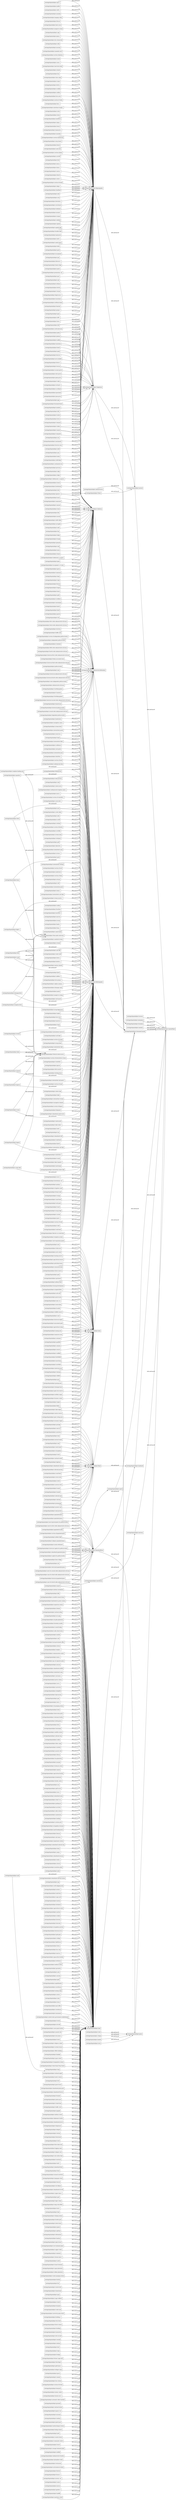 digraph ar2dtool_diagram { 
rankdir=LR;
size="1000"
node [shape = rectangle, color="black"]; "ontologyofspatialobject:spring-s-" "ontologyofspatialobject:forest-station" "ontologyofspatialobject:moat" "ontologyofspatialobject:irrigation-canal" "ontologyofspatialobject:pans" "ontologyofspatialobject:former-inlet" "ontologyofspatialobject:gravel-area" "ontologyofspatialobject:cliff-s-" "ontologyofspatialobject:railroad-yard" "ontologyofspatialobject:building" "ontologyofspatialobject:monastery" "ontologyofspatialobject:olive-oil-mill" "ontologyofspatialobject:seamounts" "ontologyofspatialobject:sawmill" "ontologyofspatialobject:airbase" "ontologyofspatialobject:huts" "ontologyofspatialobject:steps" "ontologyofspatialobject:bridge" "ontologyofspatialobject:oasis--es-" "ontologyofspatialobject:swamp" "ontologyofspatialobject:canal-bend" "ontologyofspatialobject:salt-pond" "ontologyofspatialobject:former-sugar-mill" "ontologyofspatialobject:spur-s-" "ontologyofspatialobject:reach" "ontologyofspatialobject:fuel-depot" "ontologyofspatialobject:gold-mine-s-" "ontologyofspatialobject:icecap-ridge" "ontologyofspatialobject:refugee-camp" "ontologyofspatialobject:grave" "ontologyofspatialobject:cannery" "ontologyofspatialobject:reservation" "ontologyofspatialobject:polder" "ontologyofspatialobject:seat-of-a-fourth-order-administrative-division" "ontologyofspatialobject:bus-station" "ontologyofspatialobject:locality" "ontologyofspatialobject:cleft-s-" "ontologyofspatialobject:nunatak" "ontologyofspatialobject:section-of-estate" "ontologyofspatialobject:boatyard" "ontologyofspatialobject:current" "ontologyofspatialobject:atomic-center" "ontologyofspatialobject:pool-s-" "ontologyofspatialobject:section-of-wadi" "ontologyofspatialobject:burial-cave-s-" "ontologyofspatialobject:wells" "ontologyofspatialobject:automatic-teller-machine" "ontologyofspatialobject:pyramid" "ontologyofspatialobject:railroad-station" "ontologyofspatialobject:quarry--ies-" "ontologyofspatialobject:hanging-valley" "ontologyofspatialobject:museum" "ontologyofspatialobject:saddle" "ontologyofspatialobject:stadium" "ontologyofspatialobject:canyons" "ontologyofspatialobject:wildlife-reserve" "ontologyofspatialobject:fissure" "ontologyofspatialobject:historical-fourth-order-administrative-division" "ontologyofspatialobject:patrol-post" "ontologyofspatialobject:meteorological-station" "ontologyofspatialobject:coast" "ontologyofspatialobject:wadi-bend" "ontologyofspatialobject:baling-station" "ontologyofspatialobject:railroad" "ontologyofspatialobject:karst-area" "ontologyofspatialobject:Barriers-on-waterways" "ontologyofspatialobject:historical-region" "ontologyofspatialobject:jetty" "ontologyofspatialobject:irrigation-system" "ontologyofspatialobject:country-house" "ontologyofspatialobject:semi-independent-political-entity" "ontologyofspatialobject:mangrove-island" "ontologyofspatialobject:shoal" "ontologyofspatialobject:amusement-park" "ontologyofspatialobject:cultivated-area" "ontologyofspatialobject:salt-evaporation-ponds" "ontologyofspatialobject:mountain" "ontologyofspatialobject:cape" "ontologyofspatialobject:headwaters" "ontologyofspatialobject:navigation-canal-s-" "ontologyofspatialobject:agricultural-colony" "ontologyofspatialobject:community-center" "ontologyofspatialobject:resort" "ontologyofspatialobject:stream-bend" "ontologyofspatialobject:plain-s-" "ontologyofspatialobject:intermittent-ponds" "ontologyofspatialobject:reservoir-s-" "ontologyofspatialobject:dry-stream-bed" "ontologyofspatialobject:sewage-treatment-plant" "ontologyofspatialobject:mining-area" "ontologyofspatialobject:slide" "ontologyofspatialobject:moraine" "ontologyofspatialobject:meander-neck" "ontologyofspatialobject:airfield" "ontologyofspatialobject:administrative-facility" "ontologyofspatialobject:section-of-plateau" "ontologyofspatialobject:populated-place" "ontologyofspatialobject:maneuver-area" "ontologyofspatialobject:natural" "ontologyofspatialobject:heath" "ontologyofspatialobject:island" "ontologyofspatialobject:intermittent-lakes" "ontologyofspatialobject:cone-s-" "ontologyofspatialobject:phosphate-works" "ontologyofspatialobject:restaurant" "ontologyofspatialobject:bush-es-" "ontologyofspatialobject:astronomical-station" "ontologyofspatialobject:land-tied-island" "ontologyofspatialobject:factory" "ontologyofspatialobject:administrative-division" "ontologyofspatialobject:confluence" "ontologyofspatialobject:salt-ponds" "ontologyofspatialobject:islands" "ontologyofspatialobject:house-s-" "ontologyofspatialobject:bar" "ontologyofspatialobject:nursery--ies-" "ontologyofspatialobject:PopulatedPlace" "ontologyofspatialobject:casino" "ontologyofspatialobject:intermittent-pool" "ontologyofspatialobject:prison" "ontologyofspatialobject:continent" "ontologyofspatialobject:garden-s-" "ontologyofspatialobject:talus-slope" "ontologyofspatialobject:Undersea" "ontologyofspatialobject:flat" "ontologyofspatialobject:cirque" "ontologyofspatialobject:landfill" "ontologyofspatialobject:maritime-school" "ontologyofspatialobject:military-installation" "ontologyofspatialobject:mound" "ontologyofspatialobject:tidal-flat-s-" "ontologyofspatialobject:dike" "ontologyofspatialobject:butte-s-" "ontologyofspatialobject:scientific-research-base" "ontologyofspatialobject:hydroelectric-power-station" "ontologyofspatialobject:shelf-valley" "ontologyofspatialobject:inspection-station" "ontologyofspatialobject:rockfall" "ontologyofspatialobject:caldera" "ontologyofspatialobject:lava-area" "ontologyofspatialobject:gasfield" "ontologyofspatialobject:theater" "ontologyofspatialobject:section-of-valley" "ontologyofspatialobject:railroad-siding" "ontologyofspatialobject:promenade" "ontologyofspatialobject:oil-camp" "ontologyofspatialobject:oil-palm-plantation" "ontologyofspatialobject:arrugado" "ontologyofspatialobject:AdministrativeBoundary" "ontologyofspatialobject:fan-s-" "ontologyofspatialobject:hill" "ontologyofspatialobject:boundary-marker" "ontologyofspatialobject:reefs" "ontologyofspatialobject:not-available" "ontologyofspatialobject:section-of-bank" "ontologyofspatialobject:ruined-bridge" "ontologyofspatialobject:underground-lake" "ontologyofspatialobject:ancient-road" "ontologyofspatialobject:radio-observatory" "ontologyofspatialobject:bays" "ontologyofspatialobject:market" "ontologyofspatialobject:fishing-area" "ontologyofspatialobject:peaks" "ontologyofspatialobject:ditch" "ontologyofspatialobject:wadi-junction" "ontologyofspatialobject:SurtHemisphere" "ontologyofspatialobject:wall" "ontologyofspatialobject:populated-places" "ontologyofspatialobject:local-government-office" "ontologyofspatialobject:fan" "ontologyofspatialobject:wadi" "ontologyofspatialobject:watercourse" "ontologyofspatialobject:ledge" "ontologyofspatialobject:administrative" "ontologyofspatialobject:shrine" "ontologyofspatialobject:underground-irrigation-canal-s-" "ontologyofspatialobject:trough" "ontologyofspatialobject:moor-s-" "ontologyofspatialobject:section-of-waterfall-s-" "ontologyofspatialobject:coral-reef-s-" "ontologyofspatialobject:temple-s-" "ontologyofspatialobject:bight-s-" "ontologyofspatialobject:communication-center" "ontologyofspatialobject:interdune-trough-s-" "ontologyofspatialobject:rocks" "ontologyofspatialobject:mine-s-" "ontologyofspatialobject:pinnacle" "ontologyofspatialobject:plateau" "ontologyofspatialobject:crater-lakes" "ontologyofspatialobject:shore" "ontologyofspatialobject:gas-oil-separator-plant" "ontologyofspatialobject:forest-s-" "ontologyofspatialobject:mission" "ontologyofspatialobject:interfluve" "ontologyofspatialobject:slope-s-" "ontologyofspatialobject:reef" "ontologyofspatialobject:abandoned-airfield" "ontologyofspatialobject:beach" "ontologyofspatialobject:abandoned-camp" "ontologyofspatialobject:state" "ontologyofspatialobject:inlet" "ontologyofspatialobject:coal-mine-s-" "ontologyofspatialobject:power-station" "ontologyofspatialobject:cave-s-" "ontologyofspatialobject:university" "ontologyofspatialobject:hammock-s-" "ontologyofspatialobject:cutoff" "ontologyofspatialobject:Countries" "ontologyofspatialobject:sheepfold" "ontologyofspatialobject:leprosarium" "ontologyofspatialobject:pier" "ontologyofspatialobject:nunataks" "ontologyofspatialobject:seat-of-government-of-a-political-entity" "ontologyofspatialobject:weir-s-" "ontologyofspatialobject:mesa" "ontologyofspatialobject:wetland" "ontologyofspatialobject:oil-pumping-station" "ontologyofspatialobject:shoals" "ontologyofspatialobject:NortHemisphere" "ontologyofspatialobject:road-junction" "ontologyofspatialobject:village" "ontologyofspatialobject:hotel" "ontologyofspatialobject:historical-second-order-administrative-division" "ontologyofspatialobject:seat-of-a-first-order-administrative-division" "ontologyofspatialobject:tourism" "ontologyofspatialobject:common" "ontologyofspatialobject:observation-point" "ontologyofspatialobject:veterinary-facility" "ontologyofspatialobject:leased-area" "ontologyofspatialobject:coconut-grove" "ontologyofspatialobject:halting-place" "ontologyofspatialobject:ferry" "ontologyofspatialobject:section-of-harbor" "ontologyofspatialobject:overfalls" "ontologyofspatialobject:hermitage" "ontologyofspatialobject:stream-bank" "ontologyofspatialobject:historical-political-entity" "ontologyofspatialobject:satellite-station" "ontologyofspatialobject:whirlpool" "ontologyofspatialobject:tablemount--or-guyot-" "ontologyofspatialobject:gulf" "ontologyofspatialobject:section-of-peninsula" "ontologyofspatialobject:peak" "ontologyofspatialobject:railroad-stop" "ontologyofspatialobject:stable" "ontologyofspatialobject:labor-camp" "ontologyofspatialobject:windmill" "ontologyofspatialobject:stony-desert" "ontologyofspatialobject:ancient-wall" "ontologyofspatialobject:second-order-administrative-division" "ontologyofspatialobject:plain" "ontologyofspatialobject:bench" "ontologyofspatialobject:library" "ontologyofspatialobject:reserve" "ontologyofspatialobject:coalfield" "ontologyofspatialobject:terrace" "ontologyofspatialobject:lake-bed-s-" "ontologyofspatialobject:dependent-political-entity" "ontologyofspatialobject:abandoned-canal" "ontologyofspatialobject:sand-area" "ontologyofspatialobject:Road" "ontologyofspatialobject:ravine-s-" "ontologyofspatialobject:tea-plantation" "ontologyofspatialobject:pond" "ontologyofspatialobject:section-of-plain" "ontologyofspatialobject:escarpment--or-scarp-" "ontologyofspatialobject:mosque" "ontologyofspatialobject:emergency" "ontologyofspatialobject:aqueduct" "ontologyofspatialobject:corridor" "ontologyofspatialobject:technical-school" "ontologyofspatialobject:intermittent-wetland" "ontologyofspatialobject:section-of-reef" "ontologyofspatialobject:anabranch" "ontologyofspatialobject:olive-grove" "ontologyofspatialobject:square" "ontologyofspatialobject:battlefield" "ontologyofspatialobject:Hydrographic" "ontologyofspatialobject:section-of-lake" "ontologyofspatialobject:apron" "ontologyofspatialobject:agricultural-facility" "ontologyofspatialobject:seamount" "ontologyofspatialobject:breakwater" "ontologyofspatialobject:populated-locality" "ontologyofspatialobject:section-of-populated-place" "ontologyofspatialobject:arch" "ontologyofspatialobject:facility-center" "ontologyofspatialobject:zoo" "ontologyofspatialobject:naval-base" "ontologyofspatialobject:portage" "ontologyofspatialobject:estuary" "ontologyofspatialobject:snowfield" "ontologyofspatialobject:golf-course" "ontologyofspatialobject:industrial-area" "ontologyofspatialobject:ford" "ontologyofspatialobject:ruin-s-" "ontologyofspatialobject:well" "ontologyofspatialobject:intermittent-pond" "ontologyofspatialobject:Vegetation" "ontologyofspatialobject:palm-grove" "ontologyofspatialobject:deep" "ontologyofspatialobject:abandoned-mine" "ontologyofspatialobject:wharf--ves-" "ontologyofspatialobject:parking-lot" "ontologyofspatialobject:slope" "ontologyofspatialobject:sport" "ontologyofspatialobject:mesa-s-" "ontologyofspatialobject:parish" "ontologyofspatialobject:novitiate" "ontologyofspatialobject:valley" "ontologyofspatialobject:amenity" "ontologyofspatialobject:radio-station" "ontologyofspatialobject:shoal-s-" "ontologyofspatialobject:sanatorium" "ontologyofspatialobject:road-cut" "ontologyofspatialobject:landing" "ontologyofspatialobject:intermittent-salt-lakes" "ontologyofspatialobject:stream-mouth-s-" "ontologyofspatialobject:customs-post" "ontologyofspatialobject:first-order-administrative-division" "ontologyofspatialobject:streams" "ontologyofspatialobject:wadies" "ontologyofspatialobject:third-order-administrative-division" "ontologyofspatialobject:oil-pipeline-terminal" "ontologyofspatialobject:Facilities" "ontologyofspatialobject:park-headquarters" "ontologyofspatialobject:mud-flat-s-" "ontologyofspatialobject:religious-populated-place" "ontologyofspatialobject:narrows" "ontologyofspatialobject:beacon" "ontologyofspatialobject:gap" "ontologyofspatialobject:icecap" "ontologyofspatialobject:clearing" "ontologyofspatialobject:furrow" "ontologyofspatialobject:salt-mine-s-" "ontologyofspatialobject:experiment-station" "ontologyofspatialobject:territory" "ontologyofspatialobject:abandoned-railroad-stop" "ontologyofspatialobject:dune-s-" "ontologyofspatialobject:dairy" "ontologyofspatialobject:camp-s-" "ontologyofspatialobject:bank-s-" "ontologyofspatialobject:tongue" "ontologyofspatialobject:oilfield" "ontologyofspatialobject:abandoned-mission" "ontologyofspatialobject:basin" "ontologyofspatialobject:tomb-s-" "ontologyofspatialobject:church" "ontologyofspatialobject:bog-s-" "ontologyofspatialobject:Water" "ontologyofspatialobject:canal-tunnel" "ontologyofspatialobject:port" "ontologyofspatialobject:cuesta-s-" "ontologyofspatialobject:desert" "ontologyofspatialobject:israeli-settlement" "ontologyofspatialobject:gully" "ontologyofspatialobject:munitions-plant" "ontologyofspatialobject:mole" "ontologyofspatialobject:seaplane-landing-area" "ontologyofspatialobject:canalized-stream" "ontologyofspatialobject:mall" "ontologyofspatialobject:stream" "ontologyofspatialobject:abandoned-railroad-station" "ontologyofspatialobject:spa" "ontologyofspatialobject:cattle-dipping-tank" "ontologyofspatialobject:estate-s-" "ontologyofspatialobject:causeway" "ontologyofspatialobject:orchard-s-" "ontologyofspatialobject:tank-farm" "ontologyofspatialobject:sugar-mill" "ontologyofspatialobject:cordillera" "ontologyofspatialobject:bay" "ontologyofspatialobject:seachannel" "ontologyofspatialobject:marina" "ontologyofspatialobject:trail" "ontologyofspatialobject:crater-s-" "ontologyofspatialobject:knolls" "ontologyofspatialobject:Area" "ontologyofspatialobject:dockyard" "ontologyofspatialobject:agricultural-school" "ontologyofspatialobject:asylum" "ontologyofspatialobject:rookery" "ontologyofspatialobject:knoll" "ontologyofspatialobject:grazing-area" "ontologyofspatialobject:drainage-basin" "ontologyofspatialobject:historical-capital-of-a-political-entity" "ontologyofspatialobject:brewery" "ontologyofspatialobject:barracks" "ontologyofspatialobject:salt-lake" "ontologyofspatialobject:palm-tree-reserve" "ontologyofspatialobject:Spot" "ontologyofspatialobject:oil-pipeline-junction" "ontologyofspatialobject:historical-site" "ontologyofspatialobject:park-gate" "ontologyofspatialobject:college" "ontologyofspatialobject:lighthouse" "ontologyofspatialobject:artillery-range" "ontologyofspatialobject:farms" "ontologyofspatialobject:section-of-island" "ontologyofspatialobject:bus-stop" "ontologyofspatialobject:ranch-es-" "ontologyofspatialobject:water-tank" "ontologyofspatialobject:aquaculture-facility" "ontologyofspatialobject:resthouse" "ontologyofspatialobject:dock-s-" "ontologyofspatialobject:valleys" "ontologyofspatialobject:medical-center" "ontologyofspatialobject:harbor-s-" "ontologyofspatialobject:marine-channel" "ontologyofspatialobject:business-center" "ontologyofspatialobject:aeroway" "ontologyofspatialobject:aerodrome" "ontologyofspatialobject:pyramids" "ontologyofspatialobject:ridge-s-" "ontologyofspatialobject:region" "ontologyofspatialobject:headland" "ontologyofspatialobject:natural-tunnel" "ontologyofspatialobject:road" "ontologyofspatialobject:islet" "ontologyofspatialobject:cairn" "ontologyofspatialobject:lake" "ontologyofspatialobject:fjord" "ontologyofspatialobject:sabkha-s-" "ontologyofspatialobject:boundary" "ontologyofspatialobject:road-tunnel" "ontologyofspatialobject:hot-spring-s-" "ontologyofspatialobject:convent" "ontologyofspatialobject:sulphur-spring-s-" "ontologyofspatialobject:canyon" "ontologyofspatialobject:ghat" "ontologyofspatialobject:amphitheater" "ontologyofspatialobject:courthouse" "ontologyofspatialobject:athletic-field" "ontologyofspatialobject:abandoned-populated-place" "ontologyofspatialobject:mining-camp" "ontologyofspatialobject:corral-s-" "ontologyofspatialobject:drainage-canal" "ontologyofspatialobject:clinic" "ontologyofspatialobject:ponds" "ontologyofspatialobject:sluice" "ontologyofspatialobject:mangrove-swamp" "ontologyofspatialobject:post-office" "ontologyofspatialobject:storehouse" "ontologyofspatialobject:monument" "ontologyofspatialobject:salt-marsh" "ontologyofspatialobject:lagoon" "ontologyofspatialobject:canal" "ontologyofspatialobject:united-states-government-establishment" "ontologyofspatialobject:icecap-depression" "ontologyofspatialobject:rapids" "ontologyofspatialobject:scrubland" "ontologyofspatialobject:hamlet" "ontologyofspatialobject:GeonameConcept" "ontologyofspatialobject:field-s-" "ontologyofspatialobject:buffer-zone" "ontologyofspatialobject:lake-region" "ontologyofspatialobject:rise" "ontologyofspatialobject:section-of-independent-political-entity" "ontologyofspatialobject:wreck" "ontologyofspatialobject:rock" "ontologyofspatialobject:blowhole-s-" "ontologyofspatialobject:nature-reserve" "ontologyofspatialobject:oil-well" "ontologyofspatialobject:peat-cutting-area" "ontologyofspatialobject:town" "ontologyofspatialobject:economic-region" "ontologyofspatialobject:coast-guard-station" "ontologyofspatialobject:area" "ontologyofspatialobject:rock-desert" "ontologyofspatialobject:ancient-site" "ontologyofspatialobject:tribal-area" "ontologyofspatialobject:oil-pipeline" "ontologyofspatialobject:badlands" "ontologyofspatialobject:arctic-land" "ontologyofspatialobject:mound-s-" "ontologyofspatialobject:iron-mine-s-" "ontologyofspatialobject:tower" "ontologyofspatialobject:religious-center" "ontologyofspatialobject:lost-river" "ontologyofspatialobject:independent-political-entity" "ontologyofspatialobject:customs-house" "ontologyofspatialobject:office-building" "ontologyofspatialobject:limekiln" "ontologyofspatialobject:landmark" "ontologyofspatialobject:space-center" "ontologyofspatialobject:bank" "ontologyofspatialobject:triangulation-station" "ontologyofspatialobject:State-Exam-Prep-Centre" "ontologyofspatialobject:shop" "ontologyofspatialobject:marsh-es-" "ontologyofspatialobject:seachannels" "ontologyofspatialobject:hunting-reserve" "ontologyofspatialobject:cirques" "ontologyofspatialobject:sinkhole" "ontologyofspatialobject:fracture-zone" "ontologyofspatialobject:strait" "ontologyofspatialobject:channel" "ontologyofspatialobject:railroad-signal" "ontologyofspatialobject:intermittent-reservoir" "ontologyofspatialobject:salt-lakes" "ontologyofspatialobject:metro-station" "ontologyofspatialobject:Continent" "ontologyofspatialobject:section-of-stream" "ontologyofspatialobject:icecap-dome" "ontologyofspatialobject:upland" "ontologyofspatialobject:fort" "ontologyofspatialobject:intermittent-lake" "ontologyofspatialobject:shelf" "ontologyofspatialobject:guest-house" "ontologyofspatialobject:abandoned-police-post" "ontologyofspatialobject:lagoons" "ontologyofspatialobject:abandoned-factory" "ontologyofspatialobject:foundry" "ontologyofspatialobject:grassland" "ontologyofspatialobject:Man-made-waterways" "ontologyofspatialobject:section-of-intermittent-stream" "ontologyofspatialobject:police-post" "ontologyofspatialobject:route" "ontologyofspatialobject:agricultural-reserve" "ontologyofspatialobject:sill" "ontologyofspatialobject:fifth-order-administrative-division" "ontologyofspatialobject:capital-of-a-political-entity" "ontologyofspatialobject:asphalt-lake" "ontologyofspatialobject:boulder-field" "ontologyofspatialobject:petroleum-basin" "ontologyofspatialobject:ruined-dam" "ontologyofspatialobject:traffic-circle" "ontologyofspatialobject:SpatialObject" "ontologyofspatialobject:pagoda" "ontologyofspatialobject:military-school" "ontologyofspatialobject:spur" "ontologyofspatialobject:fourth-order-administrative-division" "ontologyofspatialobject:diplomatic-facility" "ontologyofspatialobject:farm-village" "ontologyofspatialobject:abandoned-prison" "ontologyofspatialobject:dispensary" "ontologyofspatialobject:glacier-s-" "ontologyofspatialobject:heliport" "ontologyofspatialobject:retreat" "ontologyofspatialobject:farmstead" "ontologyofspatialobject:waterfall-s-" "ontologyofspatialobject:store" "ontologyofspatialobject:free-trade-zone" "ontologyofspatialobject:railroad-tunnel" "ontologyofspatialobject:peninsula" "ontologyofspatialobject:city" "ontologyofspatialobject:logging-camp" "ontologyofspatialobject:religious-site" "ontologyofspatialobject:sub-surface-dam" "ontologyofspatialobject:racetrack" "ontologyofspatialobject:banks" "ontologyofspatialobject:geyser" "ontologyofspatialobject:ditch-mouth-s-" "ontologyofspatialobject:mill-s-" "ontologyofspatialobject:highway" "ontologyofspatialobject:pine-grove" "ontologyofspatialobject:abandoned-farm" "ontologyofspatialobject:abandoned-railroad" "ontologyofspatialobject:fossilized-forest" "ontologyofspatialobject:docking-basin" "ontologyofspatialobject:crater-lake" "ontologyofspatialobject:farm" "ontologyofspatialobject:research-institute" "ontologyofspatialobject:atoll-s-" "ontologyofspatialobject:railroad-junction" "ontologyofspatialobject:intermittent-salt-pond-s-" "ontologyofspatialobject:section-of-canal" "ontologyofspatialobject:language-school" "ontologyofspatialobject:historical-first-order-administrative-division" "ontologyofspatialobject:leisure" "ontologyofspatialobject:oil-refinery" "ontologyofspatialobject:abandoned-oil-well" "ontologyofspatialobject:sandy-desert" "ontologyofspatialobject:delta" "ontologyofspatialobject:freely-associated-state" "ontologyofspatialobject:ocean" "ontologyofspatialobject:concession-area" "ontologyofspatialobject:road-bend" "ontologyofspatialobject:historical-third-order-administrative-division" "ontologyofspatialobject:stock-route" "ontologyofspatialobject:copper-mine-s-" "ontologyofspatialobject:forest-reserve" "ontologyofspatialobject:gate" "ontologyofspatialobject:leper-colony" "ontologyofspatialobject:meadow" "ontologyofspatialobject:oxbow-lake" "ontologyofspatialobject:street" "ontologyofspatialobject:temp-work-office" "ontologyofspatialobject:park" "ontologyofspatialobject:tundra" "ontologyofspatialobject:destroyed-populated-place" "ontologyofspatialobject:lakes" "ontologyofspatialobject:lock-s-" "ontologyofspatialobject:political-entity" "ontologyofspatialobject:airport" "ontologyofspatialobject:place" "ontologyofspatialobject:point" "ontologyofspatialobject:intermittent-stream" "ontologyofspatialobject:zone" "ontologyofspatialobject:navigation-channel" "ontologyofspatialobject:dam" "ontologyofspatialobject:shelf-edge" "ontologyofspatialobject:caravan-route" "ontologyofspatialobject:whaling-station" "ontologyofspatialobject:continental-rise" "ontologyofspatialobject:border-post" "ontologyofspatialobject:observatory" "ontologyofspatialobject:palace" "ontologyofspatialobject:vineyard" "ontologyofspatialobject:spillway" "ontologyofspatialobject:province" "ontologyofspatialobject:section-of-lagoon" "ontologyofspatialobject:reformatory" "ontologyofspatialobject:landuse" "ontologyofspatialobject:opera-house" "ontologyofspatialobject:ore-treatment-plant" "ontologyofspatialobject:ridge" "ontologyofspatialobject:quicksand" "ontologyofspatialobject:fishponds" "ontologyofspatialobject:copper-works" "ontologyofspatialobject:abandoned-watercourse" "ontologyofspatialobject:seat-of-a-second-order-administrative-division" "ontologyofspatialobject:military-base" "ontologyofspatialobject:ridges" "ontologyofspatialobject:tablemounts--or-guyots-" "ontologyofspatialobject:escarpment" "ontologyofspatialobject:cemetery" "ontologyofspatialobject:pan" "ontologyofspatialobject:chrome-mine-s-" "ontologyofspatialobject:castle" "ontologyofspatialobject:blowout-s-" "ontologyofspatialobject:trench" "ontologyofspatialobject:borderland" "ontologyofspatialobject:Natural-watercourses" "ontologyofspatialobject:housing-development" "ontologyofspatialobject:wadi-mouth" "ontologyofspatialobject:transit-terminal" "ontologyofspatialobject:tidal-creek-s-" "ontologyofspatialobject:beach-ridge" "ontologyofspatialobject:reef-s-" "ontologyofspatialobject:sugar-plantation" "ontologyofspatialobject:rubber-plantation" "ontologyofspatialobject:tunnel" "ontologyofspatialobject:irrigated-field-s-" "ontologyofspatialobject:water-pumping-station" "ontologyofspatialobject:facility" "ontologyofspatialobject:hills" "ontologyofspatialobject:sea" "ontologyofspatialobject:vineyards" "ontologyofspatialobject:Hypsographic" "ontologyofspatialobject:hut" "ontologyofspatialobject:levee" "ontologyofspatialobject:points" "ontologyofspatialobject:promontory--ies-" "ontologyofspatialobject:waterworks" "ontologyofspatialobject:pass" "ontologyofspatialobject:abandoned-well" "ontologyofspatialobject:roadstead" "ontologyofspatialobject:hole" "ontologyofspatialobject:historical-administrative-division" "ontologyofspatialobject:fjords" "ontologyofspatialobject:homestead" "ontologyofspatialobject:intermittent-salt-lake" "ontologyofspatialobject:irrigation-ditch" "ontologyofspatialobject:spit" "ontologyofspatialobject:quay" "ontologyofspatialobject:sugar-refinery" "ontologyofspatialobject:school" "ontologyofspatialobject:waterhole-s-" "ontologyofspatialobject:hospital" "ontologyofspatialobject:sound" "ontologyofspatialobject:salt-area" "ontologyofspatialobject:isthmus" "ontologyofspatialobject:divide" "ontologyofspatialobject:volcano" "ontologyofspatialobject:lake-channel-s-" "ontologyofspatialobject:depression-s-" "ontologyofspatialobject:mountains" "ontologyofspatialobject:artificial-island" "ontologyofspatialobject:seat-of-a-third-order-administrative-division" "ontologyofspatialobject:anchorage" "ontologyofspatialobject:tunnels" "ontologyofspatialobject:intermittent-oxbow-lake" "ontologyofspatialobject:drainage-ditch" "ontologyofspatialobject:cove-s-" "ontologyofspatialobject:historical-populated-place" "ontologyofspatialobject:water-mill" "ontologyofspatialobject:beaches" "ontologyofspatialobject:university-prep-school" "ontologyofspatialobject:building-s-" "ontologyofspatialobject:distributary--ies-" "ontologyofspatialobject:gorge-s-" "ontologyofspatialobject:tree-s-" "ontologyofspatialobject:dry-dock" ; /*classes style*/
	"ontologyofspatialobject:lakes" -> "ontologyofspatialobject:Hydrographic" [ label = "rdfs:subClassOf" ];
	"ontologyofspatialobject:mesa" -> "ontologyofspatialobject:Undersea" [ label = "rdfs:subClassOf" ];
	"ontologyofspatialobject:museum" -> "ontologyofspatialobject:Spot" [ label = "rdfs:subClassOf" ];
	"ontologyofspatialobject:abandoned-mission" -> "ontologyofspatialobject:Spot" [ label = "rdfs:subClassOf" ];
	"ontologyofspatialobject:shop" -> "ontologyofspatialobject:Spot" [ label = "rdfs:subClassOf" ];
	"ontologyofspatialobject:talus-slope" -> "ontologyofspatialobject:Hypsographic" [ label = "rdfs:subClassOf" ];
	"ontologyofspatialobject:abandoned-populated-place" -> "ontologyofspatialobject:PopulatedPlace" [ label = "rdfs:subClassOf" ];
	"ontologyofspatialobject:Natural-watercourses" -> "ontologyofspatialobject:Hydrographic" [ label = "rdfs:subClassOf" ];
	"ontologyofspatialobject:wreck" -> "ontologyofspatialobject:Spot" [ label = "rdfs:subClassOf" ];
	"ontologyofspatialobject:intermittent-salt-lakes" -> "ontologyofspatialobject:Hydrographic" [ label = "rdfs:subClassOf" ];
	"ontologyofspatialobject:courthouse" -> "ontologyofspatialobject:Spot" [ label = "rdfs:subClassOf" ];
	"ontologyofspatialobject:israeli-settlement" -> "ontologyofspatialobject:PopulatedPlace" [ label = "rdfs:subClassOf" ];
	"ontologyofspatialobject:tunnel" -> "ontologyofspatialobject:Road" [ label = "rdfs:subClassOf" ];
	"ontologyofspatialobject:knolls" -> "ontologyofspatialobject:Undersea" [ label = "rdfs:subClassOf" ];
	"ontologyofspatialobject:clinic" -> "ontologyofspatialobject:Spot" [ label = "rdfs:subClassOf" ];
	"ontologyofspatialobject:Barriers-on-waterways" -> "ontologyofspatialobject:Hydrographic" [ label = "rdfs:subClassOf" ];
	"ontologyofspatialobject:strait" -> "ontologyofspatialobject:Hydrographic" [ label = "rdfs:subClassOf" ];
	"ontologyofspatialobject:crater-s-" -> "ontologyofspatialobject:Hypsographic" [ label = "rdfs:subClassOf" ];
	"ontologyofspatialobject:salt-marsh" -> "ontologyofspatialobject:Hydrographic" [ label = "rdfs:subClassOf" ];
	"ontologyofspatialobject:oil-camp" -> "ontologyofspatialobject:Spot" [ label = "rdfs:subClassOf" ];
	"ontologyofspatialobject:aeroway" -> "ontologyofspatialobject:SpatialObject" [ label = "rdfs:subClassOf" ];
	"ontologyofspatialobject:tablemount--or-guyot-" -> "ontologyofspatialobject:Undersea" [ label = "rdfs:subClassOf" ];
	"ontologyofspatialobject:intermittent-ponds" -> "ontologyofspatialobject:Hydrographic" [ label = "rdfs:subClassOf" ];
	"ontologyofspatialobject:university-prep-school" -> "ontologyofspatialobject:Spot" [ label = "rdfs:subClassOf" ];
	"ontologyofspatialobject:lagoon" -> "ontologyofspatialobject:Natural-watercourses" [ label = "rdfs:subClassOf" ];
	"ontologyofspatialobject:lagoon" -> "ontologyofspatialobject:Hydrographic" [ label = "rdfs:subClassOf" ];
	"ontologyofspatialobject:rocks" -> "ontologyofspatialobject:Hypsographic" [ label = "rdfs:subClassOf" ];
	"ontologyofspatialobject:resort" -> "ontologyofspatialobject:Spot" [ label = "rdfs:subClassOf" ];
	"ontologyofspatialobject:lake-region" -> "ontologyofspatialobject:Area" [ label = "rdfs:subClassOf" ];
	"ontologyofspatialobject:boundary-marker" -> "ontologyofspatialobject:Spot" [ label = "rdfs:subClassOf" ];
	"ontologyofspatialobject:sand-area" -> "ontologyofspatialobject:Hypsographic" [ label = "rdfs:subClassOf" ];
	"ontologyofspatialobject:gorge-s-" -> "ontologyofspatialobject:Hypsographic" [ label = "rdfs:subClassOf" ];
	"ontologyofspatialobject:amphitheater" -> "ontologyofspatialobject:Spot" [ label = "rdfs:subClassOf" ];
	"ontologyofspatialobject:palm-tree-reserve" -> "ontologyofspatialobject:Area" [ label = "rdfs:subClassOf" ];
	"ontologyofspatialobject:PopulatedPlace" -> "ontologyofspatialobject:place" [ label = "rdfs:subClassOf" ];
	"ontologyofspatialobject:PopulatedPlace" -> "ontologyofspatialobject:GeonameConcept" [ label = "rdfs:subClassOf" ];
	"ontologyofspatialobject:road-cut" -> "ontologyofspatialobject:Road" [ label = "rdfs:subClassOf" ];
	"ontologyofspatialobject:Undersea" -> "ontologyofspatialobject:GeonameConcept" [ label = "rdfs:subClassOf" ];
	"ontologyofspatialobject:sugar-mill" -> "ontologyofspatialobject:Spot" [ label = "rdfs:subClassOf" ];
	"ontologyofspatialobject:cemetery" -> "ontologyofspatialobject:Spot" [ label = "rdfs:subClassOf" ];
	"ontologyofspatialobject:artillery-range" -> "ontologyofspatialobject:Area" [ label = "rdfs:subClassOf" ];
	"ontologyofspatialobject:blowout-s-" -> "ontologyofspatialobject:Hypsographic" [ label = "rdfs:subClassOf" ];
	"ontologyofspatialobject:gulf" -> "ontologyofspatialobject:Hydrographic" [ label = "rdfs:subClassOf" ];
	"ontologyofspatialobject:plain" -> "ontologyofspatialobject:Undersea" [ label = "rdfs:subClassOf" ];
	"ontologyofspatialobject:military-base" -> "ontologyofspatialobject:Area" [ label = "rdfs:subClassOf" ];
	"ontologyofspatialobject:harbor-s-" -> "ontologyofspatialobject:Hydrographic" [ label = "rdfs:subClassOf" ];
	"ontologyofspatialobject:hammock-s-" -> "ontologyofspatialobject:Hypsographic" [ label = "rdfs:subClassOf" ];
	"ontologyofspatialobject:route" -> "ontologyofspatialobject:Road" [ label = "rdfs:subClassOf" ];
	"ontologyofspatialobject:underground-lake" -> "ontologyofspatialobject:Hydrographic" [ label = "rdfs:subClassOf" ];
	"ontologyofspatialobject:nunataks" -> "ontologyofspatialobject:Hypsographic" [ label = "rdfs:subClassOf" ];
	"ontologyofspatialobject:badlands" -> "ontologyofspatialobject:Hypsographic" [ label = "rdfs:subClassOf" ];
	"ontologyofspatialobject:canal-tunnel" -> "ontologyofspatialobject:Hydrographic" [ label = "rdfs:subClassOf" ];
	"ontologyofspatialobject:apron" -> "ontologyofspatialobject:Undersea" [ label = "rdfs:subClassOf" ];
	"ontologyofspatialobject:fossilized-forest" -> "ontologyofspatialobject:Vegetation" [ label = "rdfs:subClassOf" ];
	"ontologyofspatialobject:sugar-plantation" -> "ontologyofspatialobject:Spot" [ label = "rdfs:subClassOf" ];
	"ontologyofspatialobject:casino" -> "ontologyofspatialobject:Spot" [ label = "rdfs:subClassOf" ];
	"ontologyofspatialobject:agricultural-reserve" -> "ontologyofspatialobject:Area" [ label = "rdfs:subClassOf" ];
	"ontologyofspatialobject:stable" -> "ontologyofspatialobject:Spot" [ label = "rdfs:subClassOf" ];
	"ontologyofspatialobject:mud-flat-s-" -> "ontologyofspatialobject:Hydrographic" [ label = "rdfs:subClassOf" ];
	"ontologyofspatialobject:fishponds" -> "ontologyofspatialobject:Hydrographic" [ label = "rdfs:subClassOf" ];
	"ontologyofspatialobject:historical-region" -> "ontologyofspatialobject:Area" [ label = "rdfs:subClassOf" ];
	"ontologyofspatialobject:mound-s-" -> "ontologyofspatialobject:Hypsographic" [ label = "rdfs:subClassOf" ];
	"ontologyofspatialobject:tomb-s-" -> "ontologyofspatialobject:Spot" [ label = "rdfs:subClassOf" ];
	"ontologyofspatialobject:nursery--ies-" -> "ontologyofspatialobject:Spot" [ label = "rdfs:subClassOf" ];
	"ontologyofspatialobject:automatic-teller-machine" -> "ontologyofspatialobject:Spot" [ label = "rdfs:subClassOf" ];
	"ontologyofspatialobject:farm-village" -> "ontologyofspatialobject:PopulatedPlace" [ label = "rdfs:subClassOf" ];
	"ontologyofspatialobject:dune-s-" -> "ontologyofspatialobject:Hypsographic" [ label = "rdfs:subClassOf" ];
	"ontologyofspatialobject:bays" -> "ontologyofspatialobject:Natural-watercourses" [ label = "rdfs:subClassOf" ];
	"ontologyofspatialobject:bays" -> "ontologyofspatialobject:Hydrographic" [ label = "rdfs:subClassOf" ];
	"ontologyofspatialobject:corral-s-" -> "ontologyofspatialobject:Spot" [ label = "rdfs:subClassOf" ];
	"ontologyofspatialobject:college" -> "ontologyofspatialobject:Spot" [ label = "rdfs:subClassOf" ];
	"ontologyofspatialobject:oasis--es-" -> "ontologyofspatialobject:Area" [ label = "rdfs:subClassOf" ];
	"ontologyofspatialobject:peaks" -> "ontologyofspatialobject:Undersea" [ label = "rdfs:subClassOf" ];
	"ontologyofspatialobject:peaks" -> "ontologyofspatialobject:Hypsographic" [ label = "rdfs:subClassOf" ];
	"ontologyofspatialobject:intermittent-wetland" -> "ontologyofspatialobject:Hydrographic" [ label = "rdfs:subClassOf" ];
	"ontologyofspatialobject:boatyard" -> "ontologyofspatialobject:Spot" [ label = "rdfs:subClassOf" ];
	"ontologyofspatialobject:intermittent-stream" -> "ontologyofspatialobject:Hydrographic" [ label = "rdfs:subClassOf" ];
	"ontologyofspatialobject:place" -> "ontologyofspatialobject:SpatialObject" [ label = "rdfs:subClassOf" ];
	"ontologyofspatialobject:theater" -> "ontologyofspatialobject:Spot" [ label = "rdfs:subClassOf" ];
	"ontologyofspatialobject:beach" -> "ontologyofspatialobject:Hypsographic" [ label = "rdfs:subClassOf" ];
	"ontologyofspatialobject:inspection-station" -> "ontologyofspatialobject:Spot" [ label = "rdfs:subClassOf" ];
	"ontologyofspatialobject:pan" -> "ontologyofspatialobject:Hypsographic" [ label = "rdfs:subClassOf" ];
	"ontologyofspatialobject:administrative-division" -> "ontologyofspatialobject:AdministrativeBoundary" [ label = "rdfs:subClassOf" ];
	"ontologyofspatialobject:shore" -> "ontologyofspatialobject:Hypsographic" [ label = "rdfs:subClassOf" ];
	"ontologyofspatialobject:islands" -> "ontologyofspatialobject:Hypsographic" [ label = "rdfs:subClassOf" ];
	"ontologyofspatialobject:ocean" -> "ontologyofspatialobject:Natural-watercourses" [ label = "rdfs:subClassOf" ];
	"ontologyofspatialobject:ocean" -> "ontologyofspatialobject:Hydrographic" [ label = "rdfs:subClassOf" ];
	"ontologyofspatialobject:watercourse" -> "ontologyofspatialobject:Hydrographic" [ label = "rdfs:subClassOf" ];
	"ontologyofspatialobject:marsh-es-" -> "ontologyofspatialobject:Hydrographic" [ label = "rdfs:subClassOf" ];
	"ontologyofspatialobject:delta" -> "ontologyofspatialobject:Hypsographic" [ label = "rdfs:subClassOf" ];
	"ontologyofspatialobject:meander-neck" -> "ontologyofspatialobject:Hypsographic" [ label = "rdfs:subClassOf" ];
	"ontologyofspatialobject:slope-s-" -> "ontologyofspatialobject:Hypsographic" [ label = "rdfs:subClassOf" ];
	"ontologyofspatialobject:section-of-lagoon" -> "ontologyofspatialobject:Hydrographic" [ label = "rdfs:subClassOf" ];
	"ontologyofspatialobject:parking-lot" -> "ontologyofspatialobject:Spot" [ label = "rdfs:subClassOf" ];
	"ontologyofspatialobject:waterworks" -> "ontologyofspatialobject:Spot" [ label = "rdfs:subClassOf" ];
	"ontologyofspatialobject:quarry--ies-" -> "ontologyofspatialobject:Spot" [ label = "rdfs:subClassOf" ];
	"ontologyofspatialobject:atomic-center" -> "ontologyofspatialobject:Spot" [ label = "rdfs:subClassOf" ];
	"ontologyofspatialobject:clearing" -> "ontologyofspatialobject:Area" [ label = "rdfs:subClassOf" ];
	"ontologyofspatialobject:airbase" -> "ontologyofspatialobject:Spot" [ label = "rdfs:subClassOf" ];
	"ontologyofspatialobject:terrace" -> "ontologyofspatialobject:Undersea" [ label = "rdfs:subClassOf" ];
	"ontologyofspatialobject:terrace" -> "ontologyofspatialobject:Hypsographic" [ label = "rdfs:subClassOf" ];
	"ontologyofspatialobject:ridge-s-" -> "ontologyofspatialobject:Hypsographic" [ label = "rdfs:subClassOf" ];
	"ontologyofspatialobject:cultivated-area" -> "ontologyofspatialobject:Vegetation" [ label = "rdfs:subClassOf" ];
	"ontologyofspatialobject:veterinary-facility" -> "ontologyofspatialobject:Spot" [ label = "rdfs:subClassOf" ];
	"ontologyofspatialobject:zone" -> "ontologyofspatialobject:AdministrativeBoundary" [ label = "rdfs:subClassOf" ];
	"ontologyofspatialobject:basin" -> "ontologyofspatialobject:Undersea" [ label = "rdfs:subClassOf" ];
	"ontologyofspatialobject:whirlpool" -> "ontologyofspatialobject:Hydrographic" [ label = "rdfs:subClassOf" ];
	"ontologyofspatialobject:escarpment" -> "ontologyofspatialobject:Hypsographic" [ label = "rdfs:subClassOf" ];
	"ontologyofspatialobject:intermittent-salt-lake" -> "ontologyofspatialobject:Hydrographic" [ label = "rdfs:subClassOf" ];
	"ontologyofspatialobject:historical-administrative-division" -> "ontologyofspatialobject:AdministrativeBoundary" [ label = "rdfs:subClassOf" ];
	"ontologyofspatialobject:spillway" -> "ontologyofspatialobject:Spot" [ label = "rdfs:subClassOf" ];
	"ontologyofspatialobject:leper-colony" -> "ontologyofspatialobject:Spot" [ label = "rdfs:subClassOf" ];
	"ontologyofspatialobject:road-bend" -> "ontologyofspatialobject:Road" [ label = "rdfs:subClassOf" ];
	"ontologyofspatialobject:wall" -> "ontologyofspatialobject:Spot" [ label = "rdfs:subClassOf" ];
	"ontologyofspatialobject:icecap-dome" -> "ontologyofspatialobject:Hydrographic" [ label = "rdfs:subClassOf" ];
	"ontologyofspatialobject:chrome-mine-s-" -> "ontologyofspatialobject:Spot" [ label = "rdfs:subClassOf" ];
	"ontologyofspatialobject:reach" -> "ontologyofspatialobject:Hydrographic" [ label = "rdfs:subClassOf" ];
	"ontologyofspatialobject:fissure" -> "ontologyofspatialobject:Hypsographic" [ label = "rdfs:subClassOf" ];
	"ontologyofspatialobject:quay" -> "ontologyofspatialobject:Spot" [ label = "rdfs:subClassOf" ];
	"ontologyofspatialobject:tank-farm" -> "ontologyofspatialobject:Spot" [ label = "rdfs:subClassOf" ];
	"ontologyofspatialobject:gully" -> "ontologyofspatialobject:Undersea" [ label = "rdfs:subClassOf" ];
	"ontologyofspatialobject:farmstead" -> "ontologyofspatialobject:Spot" [ label = "rdfs:subClassOf" ];
	"ontologyofspatialobject:sluice" -> "ontologyofspatialobject:Spot" [ label = "rdfs:subClassOf" ];
	"ontologyofspatialobject:ruined-bridge" -> "ontologyofspatialobject:Spot" [ label = "rdfs:subClassOf" ];
	"ontologyofspatialobject:section-of-wadi" -> "ontologyofspatialobject:Hydrographic" [ label = "rdfs:subClassOf" ];
	"ontologyofspatialobject:intermittent-lake" -> "ontologyofspatialobject:Hydrographic" [ label = "rdfs:subClassOf" ];
	"ontologyofspatialobject:province" -> "ontologyofspatialobject:Undersea" [ label = "rdfs:subClassOf" ];
	"ontologyofspatialobject:icecap-depression" -> "ontologyofspatialobject:Hydrographic" [ label = "rdfs:subClassOf" ];
	"ontologyofspatialobject:section-of-estate" -> "ontologyofspatialobject:Spot" [ label = "rdfs:subClassOf" ];
	"ontologyofspatialobject:diplomatic-facility" -> "ontologyofspatialobject:Spot" [ label = "rdfs:subClassOf" ];
	"ontologyofspatialobject:guest-house" -> "ontologyofspatialobject:Spot" [ label = "rdfs:subClassOf" ];
	"ontologyofspatialobject:barracks" -> "ontologyofspatialobject:Spot" [ label = "rdfs:subClassOf" ];
	"ontologyofspatialobject:points" -> "ontologyofspatialobject:Hypsographic" [ label = "rdfs:subClassOf" ];
	"ontologyofspatialobject:shoal-s-" -> "ontologyofspatialobject:Hydrographic" [ label = "rdfs:subClassOf" ];
	"ontologyofspatialobject:oil-pipeline-junction" -> "ontologyofspatialobject:Spot" [ label = "rdfs:subClassOf" ];
	"ontologyofspatialobject:drainage-ditch" -> "ontologyofspatialobject:Man-made-waterways" [ label = "rdfs:subClassOf" ];
	"ontologyofspatialobject:drainage-ditch" -> "ontologyofspatialobject:Hydrographic" [ label = "rdfs:subClassOf" ];
	"ontologyofspatialobject:industrial-area" -> "ontologyofspatialobject:Area" [ label = "rdfs:subClassOf" ];
	"ontologyofspatialobject:cattle-dipping-tank" -> "ontologyofspatialobject:Spot" [ label = "rdfs:subClassOf" ];
	"ontologyofspatialobject:administrative-facility" -> "ontologyofspatialobject:Spot" [ label = "rdfs:subClassOf" ];
	"ontologyofspatialobject:observatory" -> "ontologyofspatialobject:Spot" [ label = "rdfs:subClassOf" ];
	"ontologyofspatialobject:lava-area" -> "ontologyofspatialobject:Hypsographic" [ label = "rdfs:subClassOf" ];
	"ontologyofspatialobject:satellite-station" -> "ontologyofspatialobject:Spot" [ label = "rdfs:subClassOf" ];
	"ontologyofspatialobject:ledge" -> "ontologyofspatialobject:Undersea" [ label = "rdfs:subClassOf" ];
	"ontologyofspatialobject:sewage-treatment-plant" -> "ontologyofspatialobject:Spot" [ label = "rdfs:subClassOf" ];
	"ontologyofspatialobject:olive-grove" -> "ontologyofspatialobject:Vegetation" [ label = "rdfs:subClassOf" ];
	"ontologyofspatialobject:spit" -> "ontologyofspatialobject:Hypsographic" [ label = "rdfs:subClassOf" ];
	"ontologyofspatialobject:reefs" -> "ontologyofspatialobject:Undersea" [ label = "rdfs:subClassOf" ];
	"ontologyofspatialobject:Facilities" -> "ontologyofspatialobject:Hydrographic" [ label = "rdfs:subClassOf" ];
	"ontologyofspatialobject:leased-area" -> "ontologyofspatialobject:AdministrativeBoundary" [ label = "rdfs:subClassOf" ];
	"ontologyofspatialobject:hotel" -> "ontologyofspatialobject:Spot" [ label = "rdfs:subClassOf" ];
	"ontologyofspatialobject:retreat" -> "ontologyofspatialobject:Spot" [ label = "rdfs:subClassOf" ];
	"ontologyofspatialobject:resthouse" -> "ontologyofspatialobject:Spot" [ label = "rdfs:subClassOf" ];
	"ontologyofspatialobject:seamount" -> "ontologyofspatialobject:Undersea" [ label = "rdfs:subClassOf" ];
	"ontologyofspatialobject:storehouse" -> "ontologyofspatialobject:Spot" [ label = "rdfs:subClassOf" ];
	"ontologyofspatialobject:language-school" -> "ontologyofspatialobject:Spot" [ label = "rdfs:subClassOf" ];
	"ontologyofspatialobject:iron-mine-s-" -> "ontologyofspatialobject:Spot" [ label = "rdfs:subClassOf" ];
	"ontologyofspatialobject:coalfield" -> "ontologyofspatialobject:Area" [ label = "rdfs:subClassOf" ];
	"ontologyofspatialobject:brewery" -> "ontologyofspatialobject:Spot" [ label = "rdfs:subClassOf" ];
	"ontologyofspatialobject:wadi" -> "ontologyofspatialobject:Hydrographic" [ label = "rdfs:subClassOf" ];
	"ontologyofspatialobject:bight-s-" -> "ontologyofspatialobject:Natural-watercourses" [ label = "rdfs:subClassOf" ];
	"ontologyofspatialobject:bight-s-" -> "ontologyofspatialobject:Hydrographic" [ label = "rdfs:subClassOf" ];
	"ontologyofspatialobject:palace" -> "ontologyofspatialobject:Spot" [ label = "rdfs:subClassOf" ];
	"ontologyofspatialobject:wadi-bend" -> "ontologyofspatialobject:Hydrographic" [ label = "rdfs:subClassOf" ];
	"ontologyofspatialobject:Hydrographic" -> "ontologyofspatialobject:GeonameConcept" [ label = "rdfs:subClassOf" ];
	"ontologyofspatialobject:experiment-station" -> "ontologyofspatialobject:Spot" [ label = "rdfs:subClassOf" ];
	"ontologyofspatialobject:pond" -> "ontologyofspatialobject:Hydrographic" [ label = "rdfs:subClassOf" ];
	"ontologyofspatialobject:shelf-edge" -> "ontologyofspatialobject:Undersea" [ label = "rdfs:subClassOf" ];
	"ontologyofspatialobject:united-states-government-establishment" -> "ontologyofspatialobject:Spot" [ label = "rdfs:subClassOf" ];
	"ontologyofspatialobject:salt-lake" -> "ontologyofspatialobject:Hydrographic" [ label = "rdfs:subClassOf" ];
	"ontologyofspatialobject:seamounts" -> "ontologyofspatialobject:Undersea" [ label = "rdfs:subClassOf" ];
	"ontologyofspatialobject:promenade" -> "ontologyofspatialobject:Road" [ label = "rdfs:subClassOf" ];
	"ontologyofspatialobject:sandy-desert" -> "ontologyofspatialobject:Hypsographic" [ label = "rdfs:subClassOf" ];
	"ontologyofspatialobject:tower" -> "ontologyofspatialobject:Spot" [ label = "rdfs:subClassOf" ];
	"ontologyofspatialobject:city" -> "ontologyofspatialobject:PopulatedPlace" [ label = "rdfs:subClassOf" ];
	"ontologyofspatialobject:tea-plantation" -> "ontologyofspatialobject:Spot" [ label = "rdfs:subClassOf" ];
	"ontologyofspatialobject:knoll" -> "ontologyofspatialobject:Undersea" [ label = "rdfs:subClassOf" ];
	"ontologyofspatialobject:intermittent-lakes" -> "ontologyofspatialobject:Hydrographic" [ label = "rdfs:subClassOf" ];
	"ontologyofspatialobject:wadi-junction" -> "ontologyofspatialobject:Hydrographic" [ label = "rdfs:subClassOf" ];
	"ontologyofspatialobject:lock-s-" -> "ontologyofspatialobject:Spot" [ label = "rdfs:subClassOf" ];
	"ontologyofspatialobject:rock-desert" -> "ontologyofspatialobject:Hypsographic" [ label = "rdfs:subClassOf" ];
	"ontologyofspatialobject:SurtHemisphere" -> "ontologyofspatialobject:AdministrativeBoundary" [ label = "rdfs:subClassOf" ];
	"ontologyofspatialobject:fjord" -> "ontologyofspatialobject:Hydrographic" [ label = "rdfs:subClassOf" ];
	"ontologyofspatialobject:battlefield" -> "ontologyofspatialobject:Area" [ label = "rdfs:subClassOf" ];
	"ontologyofspatialobject:natural" -> "ontologyofspatialobject:SpatialObject" [ label = "rdfs:subClassOf" ];
	"ontologyofspatialobject:triangulation-station" -> "ontologyofspatialobject:Spot" [ label = "rdfs:subClassOf" ];
	"ontologyofspatialobject:sill" -> "ontologyofspatialobject:Undersea" [ label = "rdfs:subClassOf" ];
	"ontologyofspatialobject:sill" -> "ontologyofspatialobject:Hydrographic" [ label = "rdfs:subClassOf" ];
	"ontologyofspatialobject:portage" -> "ontologyofspatialobject:Road" [ label = "rdfs:subClassOf" ];
	"ontologyofspatialobject:populated-place" -> "ontologyofspatialobject:PopulatedPlace" [ label = "rdfs:subClassOf" ];
	"ontologyofspatialobject:desert" -> "ontologyofspatialobject:Hypsographic" [ label = "rdfs:subClassOf" ];
	"ontologyofspatialobject:nature-reserve" -> "ontologyofspatialobject:Area" [ label = "rdfs:subClassOf" ];
	"ontologyofspatialobject:historical-political-entity" -> "ontologyofspatialobject:AdministrativeBoundary" [ label = "rdfs:subClassOf" ];
	"ontologyofspatialobject:park-gate" -> "ontologyofspatialobject:Spot" [ label = "rdfs:subClassOf" ];
	"ontologyofspatialobject:metro-station" -> "ontologyofspatialobject:Spot" [ label = "rdfs:subClassOf" ];
	"ontologyofspatialobject:landuse" -> "ontologyofspatialobject:Spot" [ label = "rdfs:subClassOf" ];
	"ontologyofspatialobject:headwaters" -> "ontologyofspatialobject:Hydrographic" [ label = "rdfs:subClassOf" ];
	"ontologyofspatialobject:scientific-research-base" -> "ontologyofspatialobject:Spot" [ label = "rdfs:subClassOf" ];
	"ontologyofspatialobject:cone-s-" -> "ontologyofspatialobject:Hypsographic" [ label = "rdfs:subClassOf" ];
	"ontologyofspatialobject:communication-center" -> "ontologyofspatialobject:Spot" [ label = "rdfs:subClassOf" ];
	"ontologyofspatialobject:park-headquarters" -> "ontologyofspatialobject:Spot" [ label = "rdfs:subClassOf" ];
	"ontologyofspatialobject:hydroelectric-power-station" -> "ontologyofspatialobject:Spot" [ label = "rdfs:subClassOf" ];
	"ontologyofspatialobject:section-of-intermittent-stream" -> "ontologyofspatialobject:Hydrographic" [ label = "rdfs:subClassOf" ];
	"ontologyofspatialobject:coconut-grove" -> "ontologyofspatialobject:Vegetation" [ label = "rdfs:subClassOf" ];
	"ontologyofspatialobject:reserve" -> "ontologyofspatialobject:Area" [ label = "rdfs:subClassOf" ];
	"ontologyofspatialobject:abandoned-police-post" -> "ontologyofspatialobject:Spot" [ label = "rdfs:subClassOf" ];
	"ontologyofspatialobject:foundry" -> "ontologyofspatialobject:Spot" [ label = "rdfs:subClassOf" ];
	"ontologyofspatialobject:mangrove-island" -> "ontologyofspatialobject:Hypsographic" [ label = "rdfs:subClassOf" ];
	"ontologyofspatialobject:beacon" -> "ontologyofspatialobject:Spot" [ label = "rdfs:subClassOf" ];
	"ontologyofspatialobject:atoll-s-" -> "ontologyofspatialobject:Hypsographic" [ label = "rdfs:subClassOf" ];
	"ontologyofspatialobject:ruin-s-" -> "ontologyofspatialobject:Spot" [ label = "rdfs:subClassOf" ];
	"ontologyofspatialobject:water-mill" -> "ontologyofspatialobject:Spot" [ label = "rdfs:subClassOf" ];
	"ontologyofspatialobject:section-of-populated-place" -> "ontologyofspatialobject:PopulatedPlace" [ label = "rdfs:subClassOf" ];
	"ontologyofspatialobject:country-house" -> "ontologyofspatialobject:Spot" [ label = "rdfs:subClassOf" ];
	"ontologyofspatialobject:palm-grove" -> "ontologyofspatialobject:Vegetation" [ label = "rdfs:subClassOf" ];
	"ontologyofspatialobject:oil-palm-plantation" -> "ontologyofspatialobject:Spot" [ label = "rdfs:subClassOf" ];
	"ontologyofspatialobject:section-of-plain" -> "ontologyofspatialobject:Hypsographic" [ label = "rdfs:subClassOf" ];
	"ontologyofspatialobject:mesa-s-" -> "ontologyofspatialobject:Hypsographic" [ label = "rdfs:subClassOf" ];
	"ontologyofspatialobject:water-pumping-station" -> "ontologyofspatialobject:Spot" [ label = "rdfs:subClassOf" ];
	"ontologyofspatialobject:land-tied-island" -> "ontologyofspatialobject:Hypsographic" [ label = "rdfs:subClassOf" ];
	"ontologyofspatialobject:amenity" -> "ontologyofspatialobject:SpatialObject" [ label = "rdfs:subClassOf" ];
	"ontologyofspatialobject:abandoned-airfield" -> "ontologyofspatialobject:Spot" [ label = "rdfs:subClassOf" ];
	"ontologyofspatialobject:dam" -> "ontologyofspatialobject:Spot" [ label = "rdfs:subClassOf" ];
	"ontologyofspatialobject:irrigated-field-s-" -> "ontologyofspatialobject:Area" [ label = "rdfs:subClassOf" ];
	"ontologyofspatialobject:overfalls" -> "ontologyofspatialobject:Hydrographic" [ label = "rdfs:subClassOf" ];
	"ontologyofspatialobject:crater-lake" -> "ontologyofspatialobject:Natural-watercourses" [ label = "rdfs:subClassOf" ];
	"ontologyofspatialobject:crater-lake" -> "ontologyofspatialobject:Hydrographic" [ label = "rdfs:subClassOf" ];
	"ontologyofspatialobject:valleys" -> "ontologyofspatialobject:Undersea" [ label = "rdfs:subClassOf" ];
	"ontologyofspatialobject:valleys" -> "ontologyofspatialobject:Hypsographic" [ label = "rdfs:subClassOf" ];
	"ontologyofspatialobject:locality" -> "ontologyofspatialobject:Area" [ label = "rdfs:subClassOf" ];
	"ontologyofspatialobject:underground-irrigation-canal-s-" -> "ontologyofspatialobject:Hydrographic" [ label = "rdfs:subClassOf" ];
	"ontologyofspatialobject:sport" -> "ontologyofspatialobject:SpatialObject" [ label = "rdfs:subClassOf" ];
	"ontologyofspatialobject:copper-works" -> "ontologyofspatialobject:Spot" [ label = "rdfs:subClassOf" ];
	"ontologyofspatialobject:traffic-circle" -> "ontologyofspatialobject:Spot" [ label = "rdfs:subClassOf" ];
	"ontologyofspatialobject:observation-point" -> "ontologyofspatialobject:Spot" [ label = "rdfs:subClassOf" ];
	"ontologyofspatialobject:cairn" -> "ontologyofspatialobject:Spot" [ label = "rdfs:subClassOf" ];
	"ontologyofspatialobject:grazing-area" -> "ontologyofspatialobject:Area" [ label = "rdfs:subClassOf" ];
	"ontologyofspatialobject:railroad-siding" -> "ontologyofspatialobject:Spot" [ label = "rdfs:subClassOf" ];
	"ontologyofspatialobject:post-office" -> "ontologyofspatialobject:Spot" [ label = "rdfs:subClassOf" ];
	"ontologyofspatialobject:lake-bed-s-" -> "ontologyofspatialobject:Hydrographic" [ label = "rdfs:subClassOf" ];
	"ontologyofspatialobject:labor-camp" -> "ontologyofspatialobject:Spot" [ label = "rdfs:subClassOf" ];
	"ontologyofspatialobject:road-junction" -> "ontologyofspatialobject:Road" [ label = "rdfs:subClassOf" ];
	"ontologyofspatialobject:Water" -> "ontologyofspatialobject:natural" [ label = "rdfs:subClassOf" ];
	"ontologyofspatialobject:tablemounts--or-guyots-" -> "ontologyofspatialobject:Undersea" [ label = "rdfs:subClassOf" ];
	"ontologyofspatialobject:concession-area" -> "ontologyofspatialobject:Area" [ label = "rdfs:subClassOf" ];
	"ontologyofspatialobject:heath" -> "ontologyofspatialobject:Vegetation" [ label = "rdfs:subClassOf" ];
	"ontologyofspatialobject:facility-center" -> "ontologyofspatialobject:Spot" [ label = "rdfs:subClassOf" ];
	"ontologyofspatialobject:hermitage" -> "ontologyofspatialobject:Spot" [ label = "rdfs:subClassOf" ];
	"ontologyofspatialobject:Countries" -> "ontologyofspatialobject:AdministrativeBoundary" [ label = "rdfs:subClassOf" ];
	"ontologyofspatialobject:caravan-route" -> "ontologyofspatialobject:Road" [ label = "rdfs:subClassOf" ];
	"ontologyofspatialobject:Hypsographic" -> "ontologyofspatialobject:natural" [ label = "rdfs:subClassOf" ];
	"ontologyofspatialobject:Hypsographic" -> "ontologyofspatialobject:GeonameConcept" [ label = "rdfs:subClassOf" ];
	"ontologyofspatialobject:pass" -> "ontologyofspatialobject:Hypsographic" [ label = "rdfs:subClassOf" ];
	"ontologyofspatialobject:stadium" -> "ontologyofspatialobject:Spot" [ label = "rdfs:subClassOf" ];
	"ontologyofspatialobject:astronomical-station" -> "ontologyofspatialobject:Spot" [ label = "rdfs:subClassOf" ];
	"ontologyofspatialobject:asylum" -> "ontologyofspatialobject:Spot" [ label = "rdfs:subClassOf" ];
	"ontologyofspatialobject:abandoned-railroad-stop" -> "ontologyofspatialobject:Spot" [ label = "rdfs:subClassOf" ];
	"ontologyofspatialobject:section-of-bank" -> "ontologyofspatialobject:Hydrographic" [ label = "rdfs:subClassOf" ];
	"ontologyofspatialobject:maritime-school" -> "ontologyofspatialobject:Spot" [ label = "rdfs:subClassOf" ];
	"ontologyofspatialobject:hole" -> "ontologyofspatialobject:Undersea" [ label = "rdfs:subClassOf" ];
	"ontologyofspatialobject:rock" -> "ontologyofspatialobject:Hypsographic" [ label = "rdfs:subClassOf" ];
	"ontologyofspatialobject:causeway" -> "ontologyofspatialobject:Road" [ label = "rdfs:subClassOf" ];
	"ontologyofspatialobject:forest-reserve" -> "ontologyofspatialobject:Area" [ label = "rdfs:subClassOf" ];
	"ontologyofspatialobject:marina" -> "ontologyofspatialobject:Spot" [ label = "rdfs:subClassOf" ];
	"ontologyofspatialobject:park" -> "ontologyofspatialobject:Area" [ label = "rdfs:subClassOf" ];
	"ontologyofspatialobject:railroad-junction" -> "ontologyofspatialobject:Road" [ label = "rdfs:subClassOf" ];
	"ontologyofspatialobject:pagoda" -> "ontologyofspatialobject:Spot" [ label = "rdfs:subClassOf" ];
	"ontologyofspatialobject:continent" -> "ontologyofspatialobject:Area" [ label = "rdfs:subClassOf" ];
	"ontologyofspatialobject:peninsula" -> "ontologyofspatialobject:Hypsographic" [ label = "rdfs:subClassOf" ];
	"ontologyofspatialobject:seat-of-a-fourth-order-administrative-division" -> "ontologyofspatialobject:PopulatedPlace" [ label = "rdfs:subClassOf" ];
	"ontologyofspatialobject:intermittent-oxbow-lake" -> "ontologyofspatialobject:Hydrographic" [ label = "rdfs:subClassOf" ];
	"ontologyofspatialobject:ore-treatment-plant" -> "ontologyofspatialobject:Spot" [ label = "rdfs:subClassOf" ];
	"ontologyofspatialobject:field-s-" -> "ontologyofspatialobject:Area" [ label = "rdfs:subClassOf" ];
	"ontologyofspatialobject:railroad-yard" -> "ontologyofspatialobject:Road" [ label = "rdfs:subClassOf" ];
	"ontologyofspatialobject:crater-lakes" -> "ontologyofspatialobject:Hydrographic" [ label = "rdfs:subClassOf" ];
	"ontologyofspatialobject:building-s-" -> "ontologyofspatialobject:Spot" [ label = "rdfs:subClassOf" ];
	"ontologyofspatialobject:munitions-plant" -> "ontologyofspatialobject:Spot" [ label = "rdfs:subClassOf" ];
	"ontologyofspatialobject:gravel-area" -> "ontologyofspatialobject:Area" [ label = "rdfs:subClassOf" ];
	"ontologyofspatialobject:mining-camp" -> "ontologyofspatialobject:Spot" [ label = "rdfs:subClassOf" ];
	"ontologyofspatialobject:historical-site" -> "ontologyofspatialobject:Spot" [ label = "rdfs:subClassOf" ];
	"ontologyofspatialobject:Man-made-waterways" -> "ontologyofspatialobject:Hydrographic" [ label = "rdfs:subClassOf" ];
	"ontologyofspatialobject:bus-station" -> "ontologyofspatialobject:Spot" [ label = "rdfs:subClassOf" ];
	"ontologyofspatialobject:wetland" -> "ontologyofspatialobject:Hydrographic" [ label = "rdfs:subClassOf" ];
	"ontologyofspatialobject:abandoned-camp" -> "ontologyofspatialobject:Spot" [ label = "rdfs:subClassOf" ];
	"ontologyofspatialobject:beaches" -> "ontologyofspatialobject:Hypsographic" [ label = "rdfs:subClassOf" ];
	"ontologyofspatialobject:lake-channel-s-" -> "ontologyofspatialobject:Hydrographic" [ label = "rdfs:subClassOf" ];
	"ontologyofspatialobject:gap" -> "ontologyofspatialobject:Undersea" [ label = "rdfs:subClassOf" ];
	"ontologyofspatialobject:gap" -> "ontologyofspatialobject:Hypsographic" [ label = "rdfs:subClassOf" ];
	"ontologyofspatialobject:railroad-signal" -> "ontologyofspatialobject:Spot" [ label = "rdfs:subClassOf" ];
	"ontologyofspatialobject:bar" -> "ontologyofspatialobject:Hypsographic" [ label = "rdfs:subClassOf" ];
	"ontologyofspatialobject:oil-refinery" -> "ontologyofspatialobject:Spot" [ label = "rdfs:subClassOf" ];
	"ontologyofspatialobject:mountains" -> "ontologyofspatialobject:Hypsographic" [ label = "rdfs:subClassOf" ];
	"ontologyofspatialobject:bank" -> "ontologyofspatialobject:Undersea" [ label = "rdfs:subClassOf" ];
	"ontologyofspatialobject:bank" -> "ontologyofspatialobject:Spot" [ label = "rdfs:subClassOf" ];
	"ontologyofspatialobject:oil-well" -> "ontologyofspatialobject:Spot" [ label = "rdfs:subClassOf" ];
	"ontologyofspatialobject:huts" -> "ontologyofspatialobject:Spot" [ label = "rdfs:subClassOf" ];
	"ontologyofspatialobject:Area" -> "ontologyofspatialobject:GeonameConcept" [ label = "rdfs:subClassOf" ];
	"ontologyofspatialobject:valley" -> "ontologyofspatialobject:Undersea" [ label = "rdfs:subClassOf" ];
	"ontologyofspatialobject:valley" -> "ontologyofspatialobject:Hypsographic" [ label = "rdfs:subClassOf" ];
	"ontologyofspatialobject:cirque" -> "ontologyofspatialobject:Hypsographic" [ label = "rdfs:subClassOf" ];
	"ontologyofspatialobject:confluence" -> "ontologyofspatialobject:Hydrographic" [ label = "rdfs:subClassOf" ];
	"ontologyofspatialobject:hills" -> "ontologyofspatialobject:Undersea" [ label = "rdfs:subClassOf" ];
	"ontologyofspatialobject:hills" -> "ontologyofspatialobject:Hypsographic" [ label = "rdfs:subClassOf" ];
	"ontologyofspatialobject:radio-observatory" -> "ontologyofspatialobject:Spot" [ label = "rdfs:subClassOf" ];
	"ontologyofspatialobject:facility" -> "ontologyofspatialobject:Spot" [ label = "rdfs:subClassOf" ];
	"ontologyofspatialobject:caldera" -> "ontologyofspatialobject:Hypsographic" [ label = "rdfs:subClassOf" ];
	"ontologyofspatialobject:drainage-canal" -> "ontologyofspatialobject:Hydrographic" [ label = "rdfs:subClassOf" ];
	"ontologyofspatialobject:maneuver-area" -> "ontologyofspatialobject:Area" [ label = "rdfs:subClassOf" ];
	"ontologyofspatialobject:icecap" -> "ontologyofspatialobject:Hydrographic" [ label = "rdfs:subClassOf" ];
	"ontologyofspatialobject:opera-house" -> "ontologyofspatialobject:Spot" [ label = "rdfs:subClassOf" ];
	"ontologyofspatialobject:ford" -> "ontologyofspatialobject:Hypsographic" [ label = "rdfs:subClassOf" ];
	"ontologyofspatialobject:meteorological-station" -> "ontologyofspatialobject:Spot" [ label = "rdfs:subClassOf" ];
	"ontologyofspatialobject:capital-of-a-political-entity" -> "ontologyofspatialobject:PopulatedPlace" [ label = "rdfs:subClassOf" ];
	"ontologyofspatialobject:sinkhole" -> "ontologyofspatialobject:Hypsographic" [ label = "rdfs:subClassOf" ];
	"ontologyofspatialobject:estate-s-" -> "ontologyofspatialobject:Spot" [ label = "rdfs:subClassOf" ];
	"ontologyofspatialobject:historical-second-order-administrative-division" -> "ontologyofspatialobject:AdministrativeBoundary" [ label = "rdfs:subClassOf" ];
	"ontologyofspatialobject:streams" -> "ontologyofspatialobject:Natural-watercourses" [ label = "rdfs:subClassOf" ];
	"ontologyofspatialobject:streams" -> "ontologyofspatialobject:Hydrographic" [ label = "rdfs:subClassOf" ];
	"ontologyofspatialobject:rubber-plantation" -> "ontologyofspatialobject:Spot" [ label = "rdfs:subClassOf" ];
	"ontologyofspatialobject:ranch-es-" -> "ontologyofspatialobject:Spot" [ label = "rdfs:subClassOf" ];
	"ontologyofspatialobject:logging-camp" -> "ontologyofspatialobject:Spot" [ label = "rdfs:subClassOf" ];
	"ontologyofspatialobject:pier" -> "ontologyofspatialobject:Spot" [ label = "rdfs:subClassOf" ];
	"ontologyofspatialobject:scrubland" -> "ontologyofspatialobject:Vegetation" [ label = "rdfs:subClassOf" ];
	"ontologyofspatialobject:dry-dock" -> "ontologyofspatialobject:Spot" [ label = "rdfs:subClassOf" ];
	"ontologyofspatialobject:castle" -> "ontologyofspatialobject:Spot" [ label = "rdfs:subClassOf" ];
	"ontologyofspatialobject:natural-tunnel" -> "ontologyofspatialobject:Road" [ label = "rdfs:subClassOf" ];
	"ontologyofspatialobject:moraine" -> "ontologyofspatialobject:Hypsographic" [ label = "rdfs:subClassOf" ];
	"ontologyofspatialobject:historical-third-order-administrative-division" -> "ontologyofspatialobject:AdministrativeBoundary" [ label = "rdfs:subClassOf" ];
	"ontologyofspatialobject:rockfall" -> "ontologyofspatialobject:Hypsographic" [ label = "rdfs:subClassOf" ];
	"ontologyofspatialobject:refugee-camp" -> "ontologyofspatialobject:Spot" [ label = "rdfs:subClassOf" ];
	"ontologyofspatialobject:sugar-refinery" -> "ontologyofspatialobject:Spot" [ label = "rdfs:subClassOf" ];
	"ontologyofspatialobject:wharf--ves-" -> "ontologyofspatialobject:Spot" [ label = "rdfs:subClassOf" ];
	"ontologyofspatialobject:administrative" -> "ontologyofspatialobject:boundary" [ label = "rdfs:subClassOf" ];
	"ontologyofspatialobject:bridge" -> "ontologyofspatialobject:Spot" [ label = "rdfs:subClassOf" ];
	"ontologyofspatialobject:corridor" -> "ontologyofspatialobject:Hypsographic" [ label = "rdfs:subClassOf" ];
	"ontologyofspatialobject:dispensary" -> "ontologyofspatialobject:Spot" [ label = "rdfs:subClassOf" ];
	"ontologyofspatialobject:temple-s-" -> "ontologyofspatialobject:Spot" [ label = "rdfs:subClassOf" ];
	"ontologyofspatialobject:mill-s-" -> "ontologyofspatialobject:Spot" [ label = "rdfs:subClassOf" ];
	"ontologyofspatialobject:store" -> "ontologyofspatialobject:Spot" [ label = "rdfs:subClassOf" ];
	"ontologyofspatialobject:abandoned-farm" -> "ontologyofspatialobject:Spot" [ label = "rdfs:subClassOf" ];
	"ontologyofspatialobject:baling-station" -> "ontologyofspatialobject:Spot" [ label = "rdfs:subClassOf" ];
	"ontologyofspatialobject:seachannels" -> "ontologyofspatialobject:Undersea" [ label = "rdfs:subClassOf" ];
	"ontologyofspatialobject:narrows" -> "ontologyofspatialobject:Hydrographic" [ label = "rdfs:subClassOf" ];
	"ontologyofspatialobject:fishing-area" -> "ontologyofspatialobject:Hydrographic" [ label = "rdfs:subClassOf" ];
	"ontologyofspatialobject:stream-mouth-s-" -> "ontologyofspatialobject:Hydrographic" [ label = "rdfs:subClassOf" ];
	"ontologyofspatialobject:phosphate-works" -> "ontologyofspatialobject:Spot" [ label = "rdfs:subClassOf" ];
	"ontologyofspatialobject:stream" -> "ontologyofspatialobject:Hydrographic" [ label = "rdfs:subClassOf" ];
	"ontologyofspatialobject:shelf-valley" -> "ontologyofspatialobject:Undersea" [ label = "rdfs:subClassOf" ];
	"ontologyofspatialobject:intermittent-pool" -> "ontologyofspatialobject:Hydrographic" [ label = "rdfs:subClassOf" ];
	"ontologyofspatialobject:common" -> "ontologyofspatialobject:Area" [ label = "rdfs:subClassOf" ];
	"ontologyofspatialobject:salt-evaporation-ponds" -> "ontologyofspatialobject:Hydrographic" [ label = "rdfs:subClassOf" ];
	"ontologyofspatialobject:railroad-station" -> "ontologyofspatialobject:Spot" [ label = "rdfs:subClassOf" ];
	"ontologyofspatialobject:sanatorium" -> "ontologyofspatialobject:Spot" [ label = "rdfs:subClassOf" ];
	"ontologyofspatialobject:dairy" -> "ontologyofspatialobject:Spot" [ label = "rdfs:subClassOf" ];
	"ontologyofspatialobject:asphalt-lake" -> "ontologyofspatialobject:Hypsographic" [ label = "rdfs:subClassOf" ];
	"ontologyofspatialobject:dock-s-" -> "ontologyofspatialobject:Hydrographic" [ label = "rdfs:subClassOf" ];
	"ontologyofspatialobject:spring-s-" -> "ontologyofspatialobject:Hydrographic" [ label = "rdfs:subClassOf" ];
	"ontologyofspatialobject:bank-s-" -> "ontologyofspatialobject:Hydrographic" [ label = "rdfs:subClassOf" ];
	"ontologyofspatialobject:peak" -> "ontologyofspatialobject:Undersea" [ label = "rdfs:subClassOf" ];
	"ontologyofspatialobject:peak" -> "ontologyofspatialobject:Hypsographic" [ label = "rdfs:subClassOf" ];
	"ontologyofspatialobject:intermittent-pond" -> "ontologyofspatialobject:Hydrographic" [ label = "rdfs:subClassOf" ];
	"ontologyofspatialobject:oil-pumping-station" -> "ontologyofspatialobject:Spot" [ label = "rdfs:subClassOf" ];
	"ontologyofspatialobject:banks" -> "ontologyofspatialobject:Undersea" [ label = "rdfs:subClassOf" ];
	"ontologyofspatialobject:section-of-independent-political-entity" -> "ontologyofspatialobject:AdministrativeBoundary" [ label = "rdfs:subClassOf" ];
	"ontologyofspatialobject:pine-grove" -> "ontologyofspatialobject:Vegetation" [ label = "rdfs:subClassOf" ];
	"ontologyofspatialobject:arctic-land" -> "ontologyofspatialobject:Area" [ label = "rdfs:subClassOf" ];
	"ontologyofspatialobject:religious-populated-place" -> "ontologyofspatialobject:PopulatedPlace" [ label = "rdfs:subClassOf" ];
	"ontologyofspatialobject:fan-s-" -> "ontologyofspatialobject:Hypsographic" [ label = "rdfs:subClassOf" ];
	"ontologyofspatialobject:AdministrativeBoundary" -> "ontologyofspatialobject:boundary" [ label = "rdfs:subClassOf" ];
	"ontologyofspatialobject:AdministrativeBoundary" -> "ontologyofspatialobject:GeonameConcept" [ label = "rdfs:subClassOf" ];
	"ontologyofspatialobject:religious-center" -> "ontologyofspatialobject:Spot" [ label = "rdfs:subClassOf" ];
	"ontologyofspatialobject:section-of-valley" -> "ontologyofspatialobject:Hypsographic" [ label = "rdfs:subClassOf" ];
	"ontologyofspatialobject:islet" -> "ontologyofspatialobject:Hypsographic" [ label = "rdfs:subClassOf" ];
	"ontologyofspatialobject:ferry" -> "ontologyofspatialobject:Spot" [ label = "rdfs:subClassOf" ];
	"ontologyofspatialobject:seat-of-a-third-order-administrative-division" -> "ontologyofspatialobject:PopulatedPlace" [ label = "rdfs:subClassOf" ];
	"ontologyofspatialobject:NortHemisphere" -> "ontologyofspatialobject:AdministrativeBoundary" [ label = "rdfs:subClassOf" ];
	"ontologyofspatialobject:landfill" -> "ontologyofspatialobject:Spot" [ label = "rdfs:subClassOf" ];
	"ontologyofspatialobject:isthmus" -> "ontologyofspatialobject:Hypsographic" [ label = "rdfs:subClassOf" ];
	"ontologyofspatialobject:landmark" -> "ontologyofspatialobject:SpatialObject" [ label = "rdfs:subClassOf" ];
	"ontologyofspatialobject:anchorage" -> "ontologyofspatialobject:Hydrographic" [ label = "rdfs:subClassOf" ];
	"ontologyofspatialobject:agricultural-school" -> "ontologyofspatialobject:Spot" [ label = "rdfs:subClassOf" ];
	"ontologyofspatialobject:levee" -> "ontologyofspatialobject:Undersea" [ label = "rdfs:subClassOf" ];
	"ontologyofspatialobject:levee" -> "ontologyofspatialobject:Hypsographic" [ label = "rdfs:subClassOf" ];
	"ontologyofspatialobject:former-inlet" -> "ontologyofspatialobject:Hydrographic" [ label = "rdfs:subClassOf" ];
	"ontologyofspatialobject:blowhole-s-" -> "ontologyofspatialobject:Hypsographic" [ label = "rdfs:subClassOf" ];
	"ontologyofspatialobject:seaplane-landing-area" -> "ontologyofspatialobject:Man-made-waterways" [ label = "rdfs:subClassOf" ];
	"ontologyofspatialobject:seaplane-landing-area" -> "ontologyofspatialobject:Hydrographic" [ label = "rdfs:subClassOf" ];
	"ontologyofspatialobject:sound" -> "ontologyofspatialobject:Hydrographic" [ label = "rdfs:subClassOf" ];
	"ontologyofspatialobject:dike" -> "ontologyofspatialobject:Spot" [ label = "rdfs:subClassOf" ];
	"ontologyofspatialobject:ditch" -> "ontologyofspatialobject:Man-made-waterways" [ label = "rdfs:subClassOf" ];
	"ontologyofspatialobject:ditch" -> "ontologyofspatialobject:Hydrographic" [ label = "rdfs:subClassOf" ];
	"ontologyofspatialobject:tribal-area" -> "ontologyofspatialobject:Area" [ label = "rdfs:subClassOf" ];
	"ontologyofspatialobject:temp-work-office" -> "ontologyofspatialobject:Spot" [ label = "rdfs:subClassOf" ];
	"ontologyofspatialobject:canal-bend" -> "ontologyofspatialobject:Hydrographic" [ label = "rdfs:subClassOf" ];
	"ontologyofspatialobject:ridges" -> "ontologyofspatialobject:Undersea" [ label = "rdfs:subClassOf" ];
	"ontologyofspatialobject:meadow" -> "ontologyofspatialobject:Vegetation" [ label = "rdfs:subClassOf" ];
	"ontologyofspatialobject:vineyard" -> "ontologyofspatialobject:Vegetation" [ label = "rdfs:subClassOf" ];
	"ontologyofspatialobject:hot-spring-s-" -> "ontologyofspatialobject:Hydrographic" [ label = "rdfs:subClassOf" ];
	"ontologyofspatialobject:olive-oil-mill" -> "ontologyofspatialobject:Spot" [ label = "rdfs:subClassOf" ];
	"ontologyofspatialobject:bay" -> "ontologyofspatialobject:Natural-watercourses" [ label = "rdfs:subClassOf" ];
	"ontologyofspatialobject:bay" -> "ontologyofspatialobject:Hydrographic" [ label = "rdfs:subClassOf" ];
	"ontologyofspatialobject:docking-basin" -> "ontologyofspatialobject:Hydrographic" [ label = "rdfs:subClassOf" ];
	"ontologyofspatialobject:military-school" -> "ontologyofspatialobject:Spot" [ label = "rdfs:subClassOf" ];
	"ontologyofspatialobject:waterhole-s-" -> "ontologyofspatialobject:Hydrographic" [ label = "rdfs:subClassOf" ];
	"ontologyofspatialobject:tidal-creek-s-" -> "ontologyofspatialobject:Hydrographic" [ label = "rdfs:subClassOf" ];
	"ontologyofspatialobject:ancient-site" -> "ontologyofspatialobject:Spot" [ label = "rdfs:subClassOf" ];
	"ontologyofspatialobject:church" -> "ontologyofspatialobject:Spot" [ label = "rdfs:subClassOf" ];
	"ontologyofspatialobject:semi-independent-political-entity" -> "ontologyofspatialobject:AdministrativeBoundary" [ label = "rdfs:subClassOf" ];
	"ontologyofspatialobject:promontory--ies-" -> "ontologyofspatialobject:Hypsographic" [ label = "rdfs:subClassOf" ];
	"ontologyofspatialobject:dockyard" -> "ontologyofspatialobject:Spot" [ label = "rdfs:subClassOf" ];
	"ontologyofspatialobject:section-of-canal" -> "ontologyofspatialobject:Hydrographic" [ label = "rdfs:subClassOf" ];
	"ontologyofspatialobject:novitiate" -> "ontologyofspatialobject:Spot" [ label = "rdfs:subClassOf" ];
	"ontologyofspatialobject:boulder-field" -> "ontologyofspatialobject:Hypsographic" [ label = "rdfs:subClassOf" ];
	"ontologyofspatialobject:weir-s-" -> "ontologyofspatialobject:Spot" [ label = "rdfs:subClassOf" ];
	"ontologyofspatialobject:salt-pond" -> "ontologyofspatialobject:Hydrographic" [ label = "rdfs:subClassOf" ];
	"ontologyofspatialobject:fourth-order-administrative-division" -> "ontologyofspatialobject:AdministrativeBoundary" [ label = "rdfs:subClassOf" ];
	"ontologyofspatialobject:coast" -> "ontologyofspatialobject:Area" [ label = "rdfs:subClassOf" ];
	"ontologyofspatialobject:monument" -> "ontologyofspatialobject:Spot" [ label = "rdfs:subClassOf" ];
	"ontologyofspatialobject:arch" -> "ontologyofspatialobject:Undersea" [ label = "rdfs:subClassOf" ];
	"ontologyofspatialobject:arch" -> "ontologyofspatialobject:Spot" [ label = "rdfs:subClassOf" ];
	"ontologyofspatialobject:ditch-mouth-s-" -> "ontologyofspatialobject:Hydrographic" [ label = "rdfs:subClassOf" ];
	"ontologyofspatialobject:university" -> "ontologyofspatialobject:Spot" [ label = "rdfs:subClassOf" ];
	"ontologyofspatialobject:Road" -> "ontologyofspatialobject:landmark" [ label = "rdfs:subClassOf" ];
	"ontologyofspatialobject:Road" -> "ontologyofspatialobject:GeonameConcept" [ label = "rdfs:subClassOf" ];
	"ontologyofspatialobject:abandoned-factory" -> "ontologyofspatialobject:Spot" [ label = "rdfs:subClassOf" ];
	"ontologyofspatialobject:geyser" -> "ontologyofspatialobject:Hydrographic" [ label = "rdfs:subClassOf" ];
	"ontologyofspatialobject:third-order-administrative-division" -> "ontologyofspatialobject:AdministrativeBoundary" [ label = "rdfs:subClassOf" ];
	"ontologyofspatialobject:independent-political-entity" -> "ontologyofspatialobject:AdministrativeBoundary" [ label = "rdfs:subClassOf" ];
	"ontologyofspatialobject:intermittent-salt-pond-s-" -> "ontologyofspatialobject:Hydrographic" [ label = "rdfs:subClassOf" ];
	"ontologyofspatialobject:slope" -> "ontologyofspatialobject:Undersea" [ label = "rdfs:subClassOf" ];
	"ontologyofspatialobject:buffer-zone" -> "ontologyofspatialobject:AdministrativeBoundary" [ label = "rdfs:subClassOf" ];
	"ontologyofspatialobject:stream-bend" -> "ontologyofspatialobject:Hydrographic" [ label = "rdfs:subClassOf" ];
	"ontologyofspatialobject:transit-terminal" -> "ontologyofspatialobject:Spot" [ label = "rdfs:subClassOf" ];
	"ontologyofspatialobject:railroad-tunnel" -> "ontologyofspatialobject:Road" [ label = "rdfs:subClassOf" ];
	"ontologyofspatialobject:monastery" -> "ontologyofspatialobject:Spot" [ label = "rdfs:subClassOf" ];
	"ontologyofspatialobject:agricultural-colony" -> "ontologyofspatialobject:Area" [ label = "rdfs:subClassOf" ];
	"ontologyofspatialobject:rise" -> "ontologyofspatialobject:Undersea" [ label = "rdfs:subClassOf" ];
	"ontologyofspatialobject:interfluve" -> "ontologyofspatialobject:Hypsographic" [ label = "rdfs:subClassOf" ];
	"ontologyofspatialobject:section-of-stream" -> "ontologyofspatialobject:Hydrographic" [ label = "rdfs:subClassOf" ];
	"ontologyofspatialobject:abandoned-mine" -> "ontologyofspatialobject:Spot" [ label = "rdfs:subClassOf" ];
	"ontologyofspatialobject:channel" -> "ontologyofspatialobject:Natural-watercourses" [ label = "rdfs:subClassOf" ];
	"ontologyofspatialobject:channel" -> "ontologyofspatialobject:Hydrographic" [ label = "rdfs:subClassOf" ];
	"ontologyofspatialobject:customs-house" -> "ontologyofspatialobject:Spot" [ label = "rdfs:subClassOf" ];
	"ontologyofspatialobject:borderland" -> "ontologyofspatialobject:Undersea" [ label = "rdfs:subClassOf" ];
	"ontologyofspatialobject:abandoned-watercourse" -> "ontologyofspatialobject:Hydrographic" [ label = "rdfs:subClassOf" ];
	"ontologyofspatialobject:historical-first-order-administrative-division" -> "ontologyofspatialobject:AdministrativeBoundary" [ label = "rdfs:subClassOf" ];
	"ontologyofspatialobject:bush-es-" -> "ontologyofspatialobject:Vegetation" [ label = "rdfs:subClassOf" ];
	"ontologyofspatialobject:golf-course" -> "ontologyofspatialobject:Spot" [ label = "rdfs:subClassOf" ];
	"ontologyofspatialobject:dry-stream-bed" -> "ontologyofspatialobject:Hypsographic" [ label = "rdfs:subClassOf" ];
	"ontologyofspatialobject:leprosarium" -> "ontologyofspatialobject:Spot" [ label = "rdfs:subClassOf" ];
	"ontologyofspatialobject:saddle" -> "ontologyofspatialobject:Undersea" [ label = "rdfs:subClassOf" ];
	"ontologyofspatialobject:saddle" -> "ontologyofspatialobject:Hypsographic" [ label = "rdfs:subClassOf" ];
	"ontologyofspatialobject:fjords" -> "ontologyofspatialobject:Hydrographic" [ label = "rdfs:subClassOf" ];
	"ontologyofspatialobject:halting-place" -> "ontologyofspatialobject:Spot" [ label = "rdfs:subClassOf" ];
	"ontologyofspatialobject:garden-s-" -> "ontologyofspatialobject:Spot" [ label = "rdfs:subClassOf" ];
	"ontologyofspatialobject:irrigation-ditch" -> "ontologyofspatialobject:Man-made-waterways" [ label = "rdfs:subClassOf" ];
	"ontologyofspatialobject:irrigation-ditch" -> "ontologyofspatialobject:Hydrographic" [ label = "rdfs:subClassOf" ];
	"ontologyofspatialobject:nunatak" -> "ontologyofspatialobject:Hypsographic" [ label = "rdfs:subClassOf" ];
	"ontologyofspatialobject:office-building" -> "ontologyofspatialobject:Spot" [ label = "rdfs:subClassOf" ];
	"ontologyofspatialobject:salt-lakes" -> "ontologyofspatialobject:Hydrographic" [ label = "rdfs:subClassOf" ];
	"ontologyofspatialobject:mangrove-swamp" -> "ontologyofspatialobject:Hydrographic" [ label = "rdfs:subClassOf" ];
	"ontologyofspatialobject:navigation-channel" -> "ontologyofspatialobject:Hydrographic" [ label = "rdfs:subClassOf" ];
	"ontologyofspatialobject:mountain" -> "ontologyofspatialobject:Undersea" [ label = "rdfs:subClassOf" ];
	"ontologyofspatialobject:mountain" -> "ontologyofspatialobject:Hypsographic" [ label = "rdfs:subClassOf" ];
	"ontologyofspatialobject:pinnacle" -> "ontologyofspatialobject:Undersea" [ label = "rdfs:subClassOf" ];
	"ontologyofspatialobject:shoals" -> "ontologyofspatialobject:Undersea" [ label = "rdfs:subClassOf" ];
	"ontologyofspatialobject:continental-rise" -> "ontologyofspatialobject:Undersea" [ label = "rdfs:subClassOf" ];
	"ontologyofspatialobject:homestead" -> "ontologyofspatialobject:Spot" [ label = "rdfs:subClassOf" ];
	"ontologyofspatialobject:section-of-island" -> "ontologyofspatialobject:Hypsographic" [ label = "rdfs:subClassOf" ];
	"ontologyofspatialobject:reef" -> "ontologyofspatialobject:Undersea" [ label = "rdfs:subClassOf" ];
	"ontologyofspatialobject:heliport" -> "ontologyofspatialobject:Spot" [ label = "rdfs:subClassOf" ];
	"ontologyofspatialobject:coast-guard-station" -> "ontologyofspatialobject:Spot" [ label = "rdfs:subClassOf" ];
	"ontologyofspatialobject:reformatory" -> "ontologyofspatialobject:Spot" [ label = "rdfs:subClassOf" ];
	"ontologyofspatialobject:cove-s-" -> "ontologyofspatialobject:Hydrographic" [ label = "rdfs:subClassOf" ];
	"ontologyofspatialobject:reef-s-" -> "ontologyofspatialobject:Hydrographic" [ label = "rdfs:subClassOf" ];
	"ontologyofspatialobject:stony-desert" -> "ontologyofspatialobject:Hypsographic" [ label = "rdfs:subClassOf" ];
	"ontologyofspatialobject:customs-post" -> "ontologyofspatialobject:Spot" [ label = "rdfs:subClassOf" ];
	"ontologyofspatialobject:tongue" -> "ontologyofspatialobject:Undersea" [ label = "rdfs:subClassOf" ];
	"ontologyofspatialobject:cave-s-" -> "ontologyofspatialobject:Spot" [ label = "rdfs:subClassOf" ];
	"ontologyofspatialobject:headland" -> "ontologyofspatialobject:Hypsographic" [ label = "rdfs:subClassOf" ];
	"ontologyofspatialobject:cannery" -> "ontologyofspatialobject:Spot" [ label = "rdfs:subClassOf" ];
	"ontologyofspatialobject:butte-s-" -> "ontologyofspatialobject:Hypsographic" [ label = "rdfs:subClassOf" ];
	"ontologyofspatialobject:deep" -> "ontologyofspatialobject:Undersea" [ label = "rdfs:subClassOf" ];
	"ontologyofspatialobject:inlet" -> "ontologyofspatialobject:Hydrographic" [ label = "rdfs:subClassOf" ];
	"ontologyofspatialobject:local-government-office" -> "ontologyofspatialobject:Spot" [ label = "rdfs:subClassOf" ];
	"ontologyofspatialobject:cutoff" -> "ontologyofspatialobject:Hydrographic" [ label = "rdfs:subClassOf" ];
	"ontologyofspatialobject:boundary" -> "ontologyofspatialobject:SpatialObject" [ label = "rdfs:subClassOf" ];
	"ontologyofspatialobject:hut" -> "ontologyofspatialobject:Spot" [ label = "rdfs:subClassOf" ];
	"ontologyofspatialobject:camp-s-" -> "ontologyofspatialobject:Spot" [ label = "rdfs:subClassOf" ];
	"ontologyofspatialobject:farm" -> "ontologyofspatialobject:Spot" [ label = "rdfs:subClassOf" ];
	"ontologyofspatialobject:upland" -> "ontologyofspatialobject:Hypsographic" [ label = "rdfs:subClassOf" ];
	"ontologyofspatialobject:seat-of-a-first-order-administrative-division" -> "ontologyofspatialobject:PopulatedPlace" [ label = "rdfs:subClassOf" ];
	"ontologyofspatialobject:populated-locality" -> "ontologyofspatialobject:PopulatedPlace" [ label = "rdfs:subClassOf" ];
	"ontologyofspatialobject:athletic-field" -> "ontologyofspatialobject:sport" [ label = "rdfs:subClassOf" ];
	"ontologyofspatialobject:athletic-field" -> "ontologyofspatialobject:Spot" [ label = "rdfs:subClassOf" ];
	"ontologyofspatialobject:stock-route" -> "ontologyofspatialobject:Road" [ label = "rdfs:subClassOf" ];
	"ontologyofspatialobject:section-of-plateau" -> "ontologyofspatialobject:Hypsographic" [ label = "rdfs:subClassOf" ];
	"ontologyofspatialobject:shoal" -> "ontologyofspatialobject:Undersea" [ label = "rdfs:subClassOf" ];
	"ontologyofspatialobject:farms" -> "ontologyofspatialobject:Spot" [ label = "rdfs:subClassOf" ];
	"ontologyofspatialobject:water-tank" -> "ontologyofspatialobject:Hydrographic" [ label = "rdfs:subClassOf" ];
	"ontologyofspatialobject:burial-cave-s-" -> "ontologyofspatialobject:Spot" [ label = "rdfs:subClassOf" ];
	"ontologyofspatialobject:not-available" -> "ontologyofspatialobject:Vegetation" [ label = "rdfs:subClassOf" ];
	"ontologyofspatialobject:hospital" -> "ontologyofspatialobject:Spot" [ label = "rdfs:subClassOf" ];
	"ontologyofspatialobject:petroleum-basin" -> "ontologyofspatialobject:Area" [ label = "rdfs:subClassOf" ];
	"ontologyofspatialobject:fuel-depot" -> "ontologyofspatialobject:Spot" [ label = "rdfs:subClassOf" ];
	"ontologyofspatialobject:forest-station" -> "ontologyofspatialobject:Spot" [ label = "rdfs:subClassOf" ];
	"ontologyofspatialobject:canalized-stream" -> "ontologyofspatialobject:Hydrographic" [ label = "rdfs:subClassOf" ];
	"ontologyofspatialobject:patrol-post" -> "ontologyofspatialobject:Spot" [ label = "rdfs:subClassOf" ];
	"ontologyofspatialobject:polder" -> "ontologyofspatialobject:Hypsographic" [ label = "rdfs:subClassOf" ];
	"ontologyofspatialobject:moor-s-" -> "ontologyofspatialobject:Hydrographic" [ label = "rdfs:subClassOf" ];
	"ontologyofspatialobject:icecap-ridge" -> "ontologyofspatialobject:Hydrographic" [ label = "rdfs:subClassOf" ];
	"ontologyofspatialobject:wadies" -> "ontologyofspatialobject:Hydrographic" [ label = "rdfs:subClassOf" ];
	"ontologyofspatialobject:moat" -> "ontologyofspatialobject:Undersea" [ label = "rdfs:subClassOf" ];
	"ontologyofspatialobject:cordillera" -> "ontologyofspatialobject:Undersea" [ label = "rdfs:subClassOf" ];
	"ontologyofspatialobject:snowfield" -> "ontologyofspatialobject:Area" [ label = "rdfs:subClassOf" ];
	"ontologyofspatialobject:ghat" -> "ontologyofspatialobject:Spot" [ label = "rdfs:subClassOf" ];
	"ontologyofspatialobject:glacier-s-" -> "ontologyofspatialobject:Water" [ label = "rdfs:subClassOf" ];
	"ontologyofspatialobject:glacier-s-" -> "ontologyofspatialobject:Hydrographic" [ label = "rdfs:subClassOf" ];
	"ontologyofspatialobject:restaurant" -> "ontologyofspatialobject:Spot" [ label = "rdfs:subClassOf" ];
	"ontologyofspatialobject:fracture-zone" -> "ontologyofspatialobject:Undersea" [ label = "rdfs:subClassOf" ];
	"ontologyofspatialobject:tunnels" -> "ontologyofspatialobject:Road" [ label = "rdfs:subClassOf" ];
	"ontologyofspatialobject:research-institute" -> "ontologyofspatialobject:Spot" [ label = "rdfs:subClassOf" ];
	"ontologyofspatialobject:marine-channel" -> "ontologyofspatialobject:Hydrographic" [ label = "rdfs:subClassOf" ];
	"ontologyofspatialobject:abandoned-canal" -> "ontologyofspatialobject:Hydrographic" [ label = "rdfs:subClassOf" ];
	"ontologyofspatialobject:slide" -> "ontologyofspatialobject:Hypsographic" [ label = "rdfs:subClassOf" ];
	"ontologyofspatialobject:ravine-s-" -> "ontologyofspatialobject:Hydrographic" [ label = "rdfs:subClassOf" ];
	"ontologyofspatialobject:street" -> "ontologyofspatialobject:Road" [ label = "rdfs:subClassOf" ];
	"ontologyofspatialobject:first-order-administrative-division" -> "ontologyofspatialobject:AdministrativeBoundary" [ label = "rdfs:subClassOf" ];
	"ontologyofspatialobject:grassland" -> "ontologyofspatialobject:Vegetation" [ label = "rdfs:subClassOf" ];
	"ontologyofspatialobject:community-center" -> "ontologyofspatialobject:Spot" [ label = "rdfs:subClassOf" ];
	"ontologyofspatialobject:road" -> "ontologyofspatialobject:Road" [ label = "rdfs:subClassOf" ];
	"ontologyofspatialobject:tidal-flat-s-" -> "ontologyofspatialobject:Hydrographic" [ label = "rdfs:subClassOf" ];
	"ontologyofspatialobject:rapids" -> "ontologyofspatialobject:Hydrographic" [ label = "rdfs:subClassOf" ];
	"ontologyofspatialobject:section-of-harbor" -> "ontologyofspatialobject:Hydrographic" [ label = "rdfs:subClassOf" ];
	"ontologyofspatialobject:depression-s-" -> "ontologyofspatialobject:Hypsographic" [ label = "rdfs:subClassOf" ];
	"ontologyofspatialobject:anabranch" -> "ontologyofspatialobject:Hydrographic" [ label = "rdfs:subClassOf" ];
	"ontologyofspatialobject:airport" -> "ontologyofspatialobject:aerodrome" [ label = "rdfs:subClassOf" ];
	"ontologyofspatialobject:airport" -> "ontologyofspatialobject:Spot" [ label = "rdfs:subClassOf" ];
	"ontologyofspatialobject:trail" -> "ontologyofspatialobject:Road" [ label = "rdfs:subClassOf" ];
	"ontologyofspatialobject:canal" -> "ontologyofspatialobject:Man-made-waterways" [ label = "rdfs:subClassOf" ];
	"ontologyofspatialobject:canal" -> "ontologyofspatialobject:Hydrographic" [ label = "rdfs:subClassOf" ];
	"ontologyofspatialobject:former-sugar-mill" -> "ontologyofspatialobject:Spot" [ label = "rdfs:subClassOf" ];
	"ontologyofspatialobject:beach-ridge" -> "ontologyofspatialobject:Hypsographic" [ label = "rdfs:subClassOf" ];
	"ontologyofspatialobject:roadstead" -> "ontologyofspatialobject:Hydrographic" [ label = "rdfs:subClassOf" ];
	"ontologyofspatialobject:Spot" -> "ontologyofspatialobject:landmark" [ label = "rdfs:subClassOf" ];
	"ontologyofspatialobject:Spot" -> "ontologyofspatialobject:GeonameConcept" [ label = "rdfs:subClassOf" ];
	"ontologyofspatialobject:divide" -> "ontologyofspatialobject:Hypsographic" [ label = "rdfs:subClassOf" ];
	"ontologyofspatialobject:pyramid" -> "ontologyofspatialobject:Spot" [ label = "rdfs:subClassOf" ];
	"ontologyofspatialobject:tundra" -> "ontologyofspatialobject:Vegetation" [ label = "rdfs:subClassOf" ];
	"ontologyofspatialobject:radio-station" -> "ontologyofspatialobject:Spot" [ label = "rdfs:subClassOf" ];
	"ontologyofspatialobject:cleft-s-" -> "ontologyofspatialobject:Hypsographic" [ label = "rdfs:subClassOf" ];
	"ontologyofspatialobject:business-center" -> "ontologyofspatialobject:Area" [ label = "rdfs:subClassOf" ];
	"ontologyofspatialobject:peat-cutting-area" -> "ontologyofspatialobject:Area" [ label = "rdfs:subClassOf" ];
	"ontologyofspatialobject:lagoons" -> "ontologyofspatialobject:Natural-watercourses" [ label = "rdfs:subClassOf" ];
	"ontologyofspatialobject:lagoons" -> "ontologyofspatialobject:Hydrographic" [ label = "rdfs:subClassOf" ];
	"ontologyofspatialobject:spur" -> "ontologyofspatialobject:Undersea" [ label = "rdfs:subClassOf" ];
	"ontologyofspatialobject:navigation-canal-s-" -> "ontologyofspatialobject:Hydrographic" [ label = "rdfs:subClassOf" ];
	"ontologyofspatialobject:square" -> "ontologyofspatialobject:Spot" [ label = "rdfs:subClassOf" ];
	"ontologyofspatialobject:mine-s-" -> "ontologyofspatialobject:Spot" [ label = "rdfs:subClassOf" ];
	"ontologyofspatialobject:shelf" -> "ontologyofspatialobject:Undersea" [ label = "rdfs:subClassOf" ];
	"ontologyofspatialobject:populated-places" -> "ontologyofspatialobject:PopulatedPlace" [ label = "rdfs:subClassOf" ];
	"ontologyofspatialobject:artificial-island" -> "ontologyofspatialobject:Hypsographic" [ label = "rdfs:subClassOf" ];
	"ontologyofspatialobject:library" -> "ontologyofspatialobject:Spot" [ label = "rdfs:subClassOf" ];
	"ontologyofspatialobject:aquaculture-facility" -> "ontologyofspatialobject:Spot" [ label = "rdfs:subClassOf" ];
	"ontologyofspatialobject:canyons" -> "ontologyofspatialobject:Undersea" [ label = "rdfs:subClassOf" ];
	"ontologyofspatialobject:abandoned-well" -> "ontologyofspatialobject:Hydrographic" [ label = "rdfs:subClassOf" ];
	"ontologyofspatialobject:plateau" -> "ontologyofspatialobject:Undersea" [ label = "rdfs:subClassOf" ];
	"ontologyofspatialobject:plateau" -> "ontologyofspatialobject:Hypsographic" [ label = "rdfs:subClassOf" ];
	"ontologyofspatialobject:Continent" -> "ontologyofspatialobject:AdministrativeBoundary" [ label = "rdfs:subClassOf" ];
	"ontologyofspatialobject:economic-region" -> "ontologyofspatialobject:Area" [ label = "rdfs:subClassOf" ];
	"ontologyofspatialobject:lighthouse" -> "ontologyofspatialobject:Spot" [ label = "rdfs:subClassOf" ];
	"ontologyofspatialobject:pool-s-" -> "ontologyofspatialobject:Hydrographic" [ label = "rdfs:subClassOf" ];
	"ontologyofspatialobject:hunting-reserve" -> "ontologyofspatialobject:Area" [ label = "rdfs:subClassOf" ];
	"ontologyofspatialobject:abandoned-prison" -> "ontologyofspatialobject:Spot" [ label = "rdfs:subClassOf" ];
	"ontologyofspatialobject:port" -> "ontologyofspatialobject:Area" [ label = "rdfs:subClassOf" ];
	"ontologyofspatialobject:sabkha-s-" -> "ontologyofspatialobject:Hydrographic" [ label = "rdfs:subClassOf" ];
	"ontologyofspatialobject:copper-mine-s-" -> "ontologyofspatialobject:Spot" [ label = "rdfs:subClassOf" ];
	"ontologyofspatialobject:region" -> "ontologyofspatialobject:Area" [ label = "rdfs:subClassOf" ];
	"ontologyofspatialobject:windmill" -> "ontologyofspatialobject:Spot" [ label = "rdfs:subClassOf" ];
	"ontologyofspatialobject:tree-s-" -> "ontologyofspatialobject:Vegetation" [ label = "rdfs:subClassOf" ];
	"ontologyofspatialobject:ridge" -> "ontologyofspatialobject:Undersea" [ label = "rdfs:subClassOf" ];
	"ontologyofspatialobject:whaling-station" -> "ontologyofspatialobject:Spot" [ label = "rdfs:subClassOf" ];
	"ontologyofspatialobject:mining-area" -> "ontologyofspatialobject:Area" [ label = "rdfs:subClassOf" ];
	"ontologyofspatialobject:sheepfold" -> "ontologyofspatialobject:Spot" [ label = "rdfs:subClassOf" ];
	"ontologyofspatialobject:fan" -> "ontologyofspatialobject:Undersea" [ label = "rdfs:subClassOf" ];
	"ontologyofspatialobject:sulphur-spring-s-" -> "ontologyofspatialobject:Hydrographic" [ label = "rdfs:subClassOf" ];
	"ontologyofspatialobject:jetty" -> "ontologyofspatialobject:Spot" [ label = "rdfs:subClassOf" ];
	"ontologyofspatialobject:ponds" -> "ontologyofspatialobject:Hydrographic" [ label = "rdfs:subClassOf" ];
	"ontologyofspatialobject:bench" -> "ontologyofspatialobject:Hypsographic" [ label = "rdfs:subClassOf" ];
	"ontologyofspatialobject:parish" -> "ontologyofspatialobject:AdministrativeBoundary" [ label = "rdfs:subClassOf" ];
	"ontologyofspatialobject:irrigation-canal" -> "ontologyofspatialobject:Hydrographic" [ label = "rdfs:subClassOf" ];
	"ontologyofspatialobject:salt-ponds" -> "ontologyofspatialobject:Hydrographic" [ label = "rdfs:subClassOf" ];
	"ontologyofspatialobject:GeonameConcept" -> "ontologyofspatialobject:SpatialObject" [ label = "rdfs:subClassOf" ];
	"ontologyofspatialobject:seat-of-a-second-order-administrative-division" -> "ontologyofspatialobject:PopulatedPlace" [ label = "rdfs:subClassOf" ];
	"ontologyofspatialobject:religious-site" -> "ontologyofspatialobject:Spot" [ label = "rdfs:subClassOf" ];
	"ontologyofspatialobject:cirques" -> "ontologyofspatialobject:Hypsographic" [ label = "rdfs:subClassOf" ];
	"ontologyofspatialobject:spur-s-" -> "ontologyofspatialobject:Hypsographic" [ label = "rdfs:subClassOf" ];
	"ontologyofspatialobject:volcano" -> "ontologyofspatialobject:Hypsographic" [ label = "rdfs:subClassOf" ];
	"ontologyofspatialobject:steps" -> "ontologyofspatialobject:Spot" [ label = "rdfs:subClassOf" ];
	"ontologyofspatialobject:airfield" -> "ontologyofspatialobject:Spot" [ label = "rdfs:subClassOf" ];
	"ontologyofspatialobject:mole" -> "ontologyofspatialobject:Spot" [ label = "rdfs:subClassOf" ];
	"ontologyofspatialobject:reservoir-s-" -> "ontologyofspatialobject:Hydrographic" [ label = "rdfs:subClassOf" ];
	"ontologyofspatialobject:border-post" -> "ontologyofspatialobject:Spot" [ label = "rdfs:subClassOf" ];
	"ontologyofspatialobject:cliff-s-" -> "ontologyofspatialobject:Hypsographic" [ label = "rdfs:subClassOf" ];
	"ontologyofspatialobject:coal-mine-s-" -> "ontologyofspatialobject:Spot" [ label = "rdfs:subClassOf" ];
	"ontologyofspatialobject:gold-mine-s-" -> "ontologyofspatialobject:Spot" [ label = "rdfs:subClassOf" ];
	"ontologyofspatialobject:ruined-dam" -> "ontologyofspatialobject:Spot" [ label = "rdfs:subClassOf" ];
	"ontologyofspatialobject:house-s-" -> "ontologyofspatialobject:Spot" [ label = "rdfs:subClassOf" ];
	"ontologyofspatialobject:salt-area" -> "ontologyofspatialobject:Area" [ label = "rdfs:subClassOf" ];
	"ontologyofspatialobject:emergency" -> "ontologyofspatialobject:SpatialObject" [ label = "rdfs:subClassOf" ];
	"ontologyofspatialobject:quicksand" -> "ontologyofspatialobject:Area" [ label = "rdfs:subClassOf" ];
	"ontologyofspatialobject:abandoned-railroad-station" -> "ontologyofspatialobject:Spot" [ label = "rdfs:subClassOf" ];
	"ontologyofspatialobject:agricultural-facility" -> "ontologyofspatialobject:Spot" [ label = "rdfs:subClassOf" ];
	"ontologyofspatialobject:leisure" -> "ontologyofspatialobject:Spot" [ label = "rdfs:subClassOf" ];
	"ontologyofspatialobject:housing-development" -> "ontologyofspatialobject:Area" [ label = "rdfs:subClassOf" ];
	"ontologyofspatialobject:wells" -> "ontologyofspatialobject:Hydrographic" [ label = "rdfs:subClassOf" ];
	"ontologyofspatialobject:shrine" -> "ontologyofspatialobject:Spot" [ label = "rdfs:subClassOf" ];
	"ontologyofspatialobject:mall" -> "ontologyofspatialobject:shop" [ label = "rdfs:subClassOf" ];
	"ontologyofspatialobject:mall" -> "ontologyofspatialobject:Spot" [ label = "rdfs:subClassOf" ];
	"ontologyofspatialobject:factory" -> "ontologyofspatialobject:Spot" [ label = "rdfs:subClassOf" ];
	"ontologyofspatialobject:fort" -> "ontologyofspatialobject:Spot" [ label = "rdfs:subClassOf" ];
	"ontologyofspatialobject:technical-school" -> "ontologyofspatialobject:Spot" [ label = "rdfs:subClassOf" ];
	"ontologyofspatialobject:wadi-mouth" -> "ontologyofspatialobject:Hydrographic" [ label = "rdfs:subClassOf" ];
	"ontologyofspatialobject:canyon" -> "ontologyofspatialobject:Undersea" [ label = "rdfs:subClassOf" ];
	"ontologyofspatialobject:canyon" -> "ontologyofspatialobject:Hypsographic" [ label = "rdfs:subClassOf" ];
	"ontologyofspatialobject:building" -> "ontologyofspatialobject:Spot" [ label = "rdfs:subClassOf" ];
	"ontologyofspatialobject:waterfall-s-" -> "ontologyofspatialobject:Hydrographic" [ label = "rdfs:subClassOf" ];
	"ontologyofspatialobject:spa" -> "ontologyofspatialobject:Spot" [ label = "rdfs:subClassOf" ];
	"ontologyofspatialobject:rookery" -> "ontologyofspatialobject:Spot" [ label = "rdfs:subClassOf" ];
	"ontologyofspatialobject:grave" -> "ontologyofspatialobject:Spot" [ label = "rdfs:subClassOf" ];
	"ontologyofspatialobject:karst-area" -> "ontologyofspatialobject:Hypsographic" [ label = "rdfs:subClassOf" ];
	"ontologyofspatialobject:sea" -> "ontologyofspatialobject:Hydrographic" [ label = "rdfs:subClassOf" ];
	"ontologyofspatialobject:political-entity" -> "ontologyofspatialobject:AdministrativeBoundary" [ label = "rdfs:subClassOf" ];
	"ontologyofspatialobject:police-post" -> "ontologyofspatialobject:Spot" [ label = "rdfs:subClassOf" ];
	"ontologyofspatialobject:dependent-political-entity" -> "ontologyofspatialobject:AdministrativeBoundary" [ label = "rdfs:subClassOf" ];
	"ontologyofspatialobject:gas-oil-separator-plant" -> "ontologyofspatialobject:Spot" [ label = "rdfs:subClassOf" ];
	"ontologyofspatialobject:current" -> "ontologyofspatialobject:Hydrographic" [ label = "rdfs:subClassOf" ];
	"ontologyofspatialobject:seachannel" -> "ontologyofspatialobject:Undersea" [ label = "rdfs:subClassOf" ];
	"ontologyofspatialobject:drainage-basin" -> "ontologyofspatialobject:Area" [ label = "rdfs:subClassOf" ];
	"ontologyofspatialobject:prison" -> "ontologyofspatialobject:Spot" [ label = "rdfs:subClassOf" ];
	"ontologyofspatialobject:hill" -> "ontologyofspatialobject:Undersea" [ label = "rdfs:subClassOf" ];
	"ontologyofspatialobject:hill" -> "ontologyofspatialobject:Hypsographic" [ label = "rdfs:subClassOf" ];
	"ontologyofspatialobject:amusement-park" -> "ontologyofspatialobject:Area" [ label = "rdfs:subClassOf" ];
	"ontologyofspatialobject:coral-reef-s-" -> "ontologyofspatialobject:Hydrographic" [ label = "rdfs:subClassOf" ];
	"ontologyofspatialobject:naval-base" -> "ontologyofspatialobject:Area" [ label = "rdfs:subClassOf" ];
	"ontologyofspatialobject:interdune-trough-s-" -> "ontologyofspatialobject:Hypsographic" [ label = "rdfs:subClassOf" ];
	"ontologyofspatialobject:racetrack" -> "ontologyofspatialobject:Spot" [ label = "rdfs:subClassOf" ];
	"ontologyofspatialobject:zoo" -> "ontologyofspatialobject:Spot" [ label = "rdfs:subClassOf" ];
	"ontologyofspatialobject:landing" -> "ontologyofspatialobject:Spot" [ label = "rdfs:subClassOf" ];
	"ontologyofspatialobject:abandoned-railroad" -> "ontologyofspatialobject:Road" [ label = "rdfs:subClassOf" ];
	"ontologyofspatialobject:lost-river" -> "ontologyofspatialobject:Hydrographic" [ label = "rdfs:subClassOf" ];
	"ontologyofspatialobject:bus-stop" -> "ontologyofspatialobject:Spot" [ label = "rdfs:subClassOf" ];
	"ontologyofspatialobject:Vegetation" -> "ontologyofspatialobject:natural" [ label = "rdfs:subClassOf" ];
	"ontologyofspatialobject:Vegetation" -> "ontologyofspatialobject:GeonameConcept" [ label = "rdfs:subClassOf" ];
	"ontologyofspatialobject:ancient-road" -> "ontologyofspatialobject:Road" [ label = "rdfs:subClassOf" ];
	"ontologyofspatialobject:mission" -> "ontologyofspatialobject:Spot" [ label = "rdfs:subClassOf" ];
	"ontologyofspatialobject:breakwater" -> "ontologyofspatialobject:Spot" [ label = "rdfs:subClassOf" ];
	"ontologyofspatialobject:cape" -> "ontologyofspatialobject:Hypsographic" [ label = "rdfs:subClassOf" ];
	"ontologyofspatialobject:pyramids" -> "ontologyofspatialobject:Spot" [ label = "rdfs:subClassOf" ];
	"ontologyofspatialobject:salt-mine-s-" -> "ontologyofspatialobject:Spot" [ label = "rdfs:subClassOf" ];
	"ontologyofspatialobject:state" -> "ontologyofspatialobject:place" [ label = "rdfs:subClassOf" ];
	"ontologyofspatialobject:trench" -> "ontologyofspatialobject:Undersea" [ label = "rdfs:subClassOf" ];
	"ontologyofspatialobject:highway" -> "ontologyofspatialobject:Road" [ label = "rdfs:subClassOf" ];
	"ontologyofspatialobject:State-Exam-Prep-Centre" -> "ontologyofspatialobject:Spot" [ label = "rdfs:subClassOf" ];
	"ontologyofspatialobject:abandoned-oil-well" -> "ontologyofspatialobject:Spot" [ label = "rdfs:subClassOf" ];
	"ontologyofspatialobject:road-tunnel" -> "ontologyofspatialobject:Road" [ label = "rdfs:subClassOf" ];
	"ontologyofspatialobject:mound" -> "ontologyofspatialobject:Undersea" [ label = "rdfs:subClassOf" ];
	"ontologyofspatialobject:section-of-lake" -> "ontologyofspatialobject:Hydrographic" [ label = "rdfs:subClassOf" ];
	"ontologyofspatialobject:flat" -> "ontologyofspatialobject:Undersea" [ label = "rdfs:subClassOf" ];
	"ontologyofspatialobject:point" -> "ontologyofspatialobject:Hypsographic" [ label = "rdfs:subClassOf" ];
	"ontologyofspatialobject:island" -> "ontologyofspatialobject:Hypsographic" [ label = "rdfs:subClassOf" ];
	"ontologyofspatialobject:well" -> "ontologyofspatialobject:Hydrographic" [ label = "rdfs:subClassOf" ];
	"ontologyofspatialobject:convent" -> "ontologyofspatialobject:Spot" [ label = "rdfs:subClassOf" ];
	"ontologyofspatialobject:territory" -> "ontologyofspatialobject:AdministrativeBoundary" [ label = "rdfs:subClassOf" ];
	"ontologyofspatialobject:mosque" -> "ontologyofspatialobject:Spot" [ label = "rdfs:subClassOf" ];
	"ontologyofspatialobject:oilfield" -> "ontologyofspatialobject:Area" [ label = "rdfs:subClassOf" ];
	"ontologyofspatialobject:intermittent-reservoir" -> "ontologyofspatialobject:Hydrographic" [ label = "rdfs:subClassOf" ];
	"ontologyofspatialobject:free-trade-zone" -> "ontologyofspatialobject:Spot" [ label = "rdfs:subClassOf" ];
	"ontologyofspatialobject:forest-s-" -> "ontologyofspatialobject:Vegetation" [ label = "rdfs:subClassOf" ];
	"ontologyofspatialobject:arrugado" -> "ontologyofspatialobject:Undersea" [ label = "rdfs:subClassOf" ];
	"ontologyofspatialobject:oil-pipeline" -> "ontologyofspatialobject:Road" [ label = "rdfs:subClassOf" ];
	"ontologyofspatialobject:oxbow-lake" -> "ontologyofspatialobject:Hydrographic" [ label = "rdfs:subClassOf" ];
	"ontologyofspatialobject:furrow" -> "ontologyofspatialobject:Undersea" [ label = "rdfs:subClassOf" ];
	"ontologyofspatialobject:sub-surface-dam" -> "ontologyofspatialobject:Spot" [ label = "rdfs:subClassOf" ];
	"ontologyofspatialobject:stream-bank" -> "ontologyofspatialobject:Hydrographic" [ label = "rdfs:subClassOf" ];
	"ontologyofspatialobject:plain-s-" -> "ontologyofspatialobject:Hypsographic" [ label = "rdfs:subClassOf" ];
	"ontologyofspatialobject:tourism" -> "ontologyofspatialobject:SpatialObject" [ label = "rdfs:subClassOf" ];
	"ontologyofspatialobject:seat-of-government-of-a-political-entity" -> "ontologyofspatialobject:PopulatedPlace" [ label = "rdfs:subClassOf" ];
	"ontologyofspatialobject:gate" -> "ontologyofspatialobject:Spot" [ label = "rdfs:subClassOf" ];
	"ontologyofspatialobject:hamlet" -> "ontologyofspatialobject:place" [ label = "rdfs:subClassOf" ];
	"ontologyofspatialobject:trough" -> "ontologyofspatialobject:Undersea" [ label = "rdfs:subClassOf" ];
	"ontologyofspatialobject:railroad-stop" -> "ontologyofspatialobject:Spot" [ label = "rdfs:subClassOf" ];
	"ontologyofspatialobject:space-center" -> "ontologyofspatialobject:Spot" [ label = "rdfs:subClassOf" ];
	"ontologyofspatialobject:railroad" -> "ontologyofspatialobject:Road" [ label = "rdfs:subClassOf" ];
	"ontologyofspatialobject:aerodrome" -> "ontologyofspatialobject:aeroway" [ label = "rdfs:subClassOf" ];
	"ontologyofspatialobject:reservation" -> "ontologyofspatialobject:Area" [ label = "rdfs:subClassOf" ];
	"ontologyofspatialobject:swamp" -> "ontologyofspatialobject:Hydrographic" [ label = "rdfs:subClassOf" ];
	"ontologyofspatialobject:medical-center" -> "ontologyofspatialobject:Spot" [ label = "rdfs:subClassOf" ];
	"ontologyofspatialobject:lake" -> "ontologyofspatialobject:Natural-watercourses" [ label = "rdfs:subClassOf" ];
	"ontologyofspatialobject:lake" -> "ontologyofspatialobject:Hydrographic" [ label = "rdfs:subClassOf" ];
	"ontologyofspatialobject:aqueduct" -> "ontologyofspatialobject:Man-made-waterways" [ label = "rdfs:subClassOf" ];
	"ontologyofspatialobject:aqueduct" -> "ontologyofspatialobject:Hydrographic" [ label = "rdfs:subClassOf" ];
	"ontologyofspatialobject:sawmill" -> "ontologyofspatialobject:Spot" [ label = "rdfs:subClassOf" ];
	"ontologyofspatialobject:distributary--ies-" -> "ontologyofspatialobject:Hydrographic" [ label = "rdfs:subClassOf" ];
	"ontologyofspatialobject:area" -> "ontologyofspatialobject:Area" [ label = "rdfs:subClassOf" ];
	"ontologyofspatialobject:ancient-wall" -> "ontologyofspatialobject:Spot" [ label = "rdfs:subClassOf" ];
	"ontologyofspatialobject:vineyards" -> "ontologyofspatialobject:Vegetation" [ label = "rdfs:subClassOf" ];
	"ontologyofspatialobject:village" -> "ontologyofspatialobject:place" [ label = "rdfs:subClassOf" ];
	"ontologyofspatialobject:second-order-administrative-division" -> "ontologyofspatialobject:AdministrativeBoundary" [ label = "rdfs:subClassOf" ];
	"ontologyofspatialobject:limekiln" -> "ontologyofspatialobject:Spot" [ label = "rdfs:subClassOf" ];
	"ontologyofspatialobject:section-of-waterfall-s-" -> "ontologyofspatialobject:Hydrographic" [ label = "rdfs:subClassOf" ];
	"ontologyofspatialobject:destroyed-populated-place" -> "ontologyofspatialobject:PopulatedPlace" [ label = "rdfs:subClassOf" ];
	"ontologyofspatialobject:wildlife-reserve" -> "ontologyofspatialobject:Area" [ label = "rdfs:subClassOf" ];
	"ontologyofspatialobject:freely-associated-state" -> "ontologyofspatialobject:AdministrativeBoundary" [ label = "rdfs:subClassOf" ];
	"ontologyofspatialobject:oil-pipeline-terminal" -> "ontologyofspatialobject:Spot" [ label = "rdfs:subClassOf" ];
	"ontologyofspatialobject:town" -> "ontologyofspatialobject:place" [ label = "rdfs:subClassOf" ];
	"ontologyofspatialobject:historical-capital-of-a-political-entity" -> "ontologyofspatialobject:PopulatedPlace" [ label = "rdfs:subClassOf" ];
	"ontologyofspatialobject:gasfield" -> "ontologyofspatialobject:Area" [ label = "rdfs:subClassOf" ];
	"ontologyofspatialobject:historical-populated-place" -> "ontologyofspatialobject:PopulatedPlace" [ label = "rdfs:subClassOf" ];
	"ontologyofspatialobject:market" -> "ontologyofspatialobject:Spot" [ label = "rdfs:subClassOf" ];
	"ontologyofspatialobject:escarpment--or-scarp-" -> "ontologyofspatialobject:Undersea" [ label = "rdfs:subClassOf" ];
	"ontologyofspatialobject:section-of-reef" -> "ontologyofspatialobject:Hydrographic" [ label = "rdfs:subClassOf" ];
	"ontologyofspatialobject:cuesta-s-" -> "ontologyofspatialobject:Hypsographic" [ label = "rdfs:subClassOf" ];
	"ontologyofspatialobject:power-station" -> "ontologyofspatialobject:Spot" [ label = "rdfs:subClassOf" ];
	"ontologyofspatialobject:hanging-valley" -> "ontologyofspatialobject:Hypsographic" [ label = "rdfs:subClassOf" ];
	"ontologyofspatialobject:bog-s-" -> "ontologyofspatialobject:Hydrographic" [ label = "rdfs:subClassOf" ];
	"ontologyofspatialobject:pans" -> "ontologyofspatialobject:Hypsographic" [ label = "rdfs:subClassOf" ];
	"ontologyofspatialobject:estuary" -> "ontologyofspatialobject:Hydrographic" [ label = "rdfs:subClassOf" ];
	"ontologyofspatialobject:orchard-s-" -> "ontologyofspatialobject:Vegetation" [ label = "rdfs:subClassOf" ];
	"ontologyofspatialobject:section-of-peninsula" -> "ontologyofspatialobject:Hypsographic" [ label = "rdfs:subClassOf" ];
	"ontologyofspatialobject:military-installation" -> "ontologyofspatialobject:Spot" [ label = "rdfs:subClassOf" ];
	"ontologyofspatialobject:fifth-order-administrative-division" -> "ontologyofspatialobject:AdministrativeBoundary" [ label = "rdfs:subClassOf" ];
	"ontologyofspatialobject:historical-fourth-order-administrative-division" -> "ontologyofspatialobject:AdministrativeBoundary" [ label = "rdfs:subClassOf" ];
	"ontologyofspatialobject:school" -> "ontologyofspatialobject:Spot" [ label = "rdfs:subClassOf" ];
	"ontologyofspatialobject:irrigation-system" -> "ontologyofspatialobject:Hydrographic" [ label = "rdfs:subClassOf" ];

}
